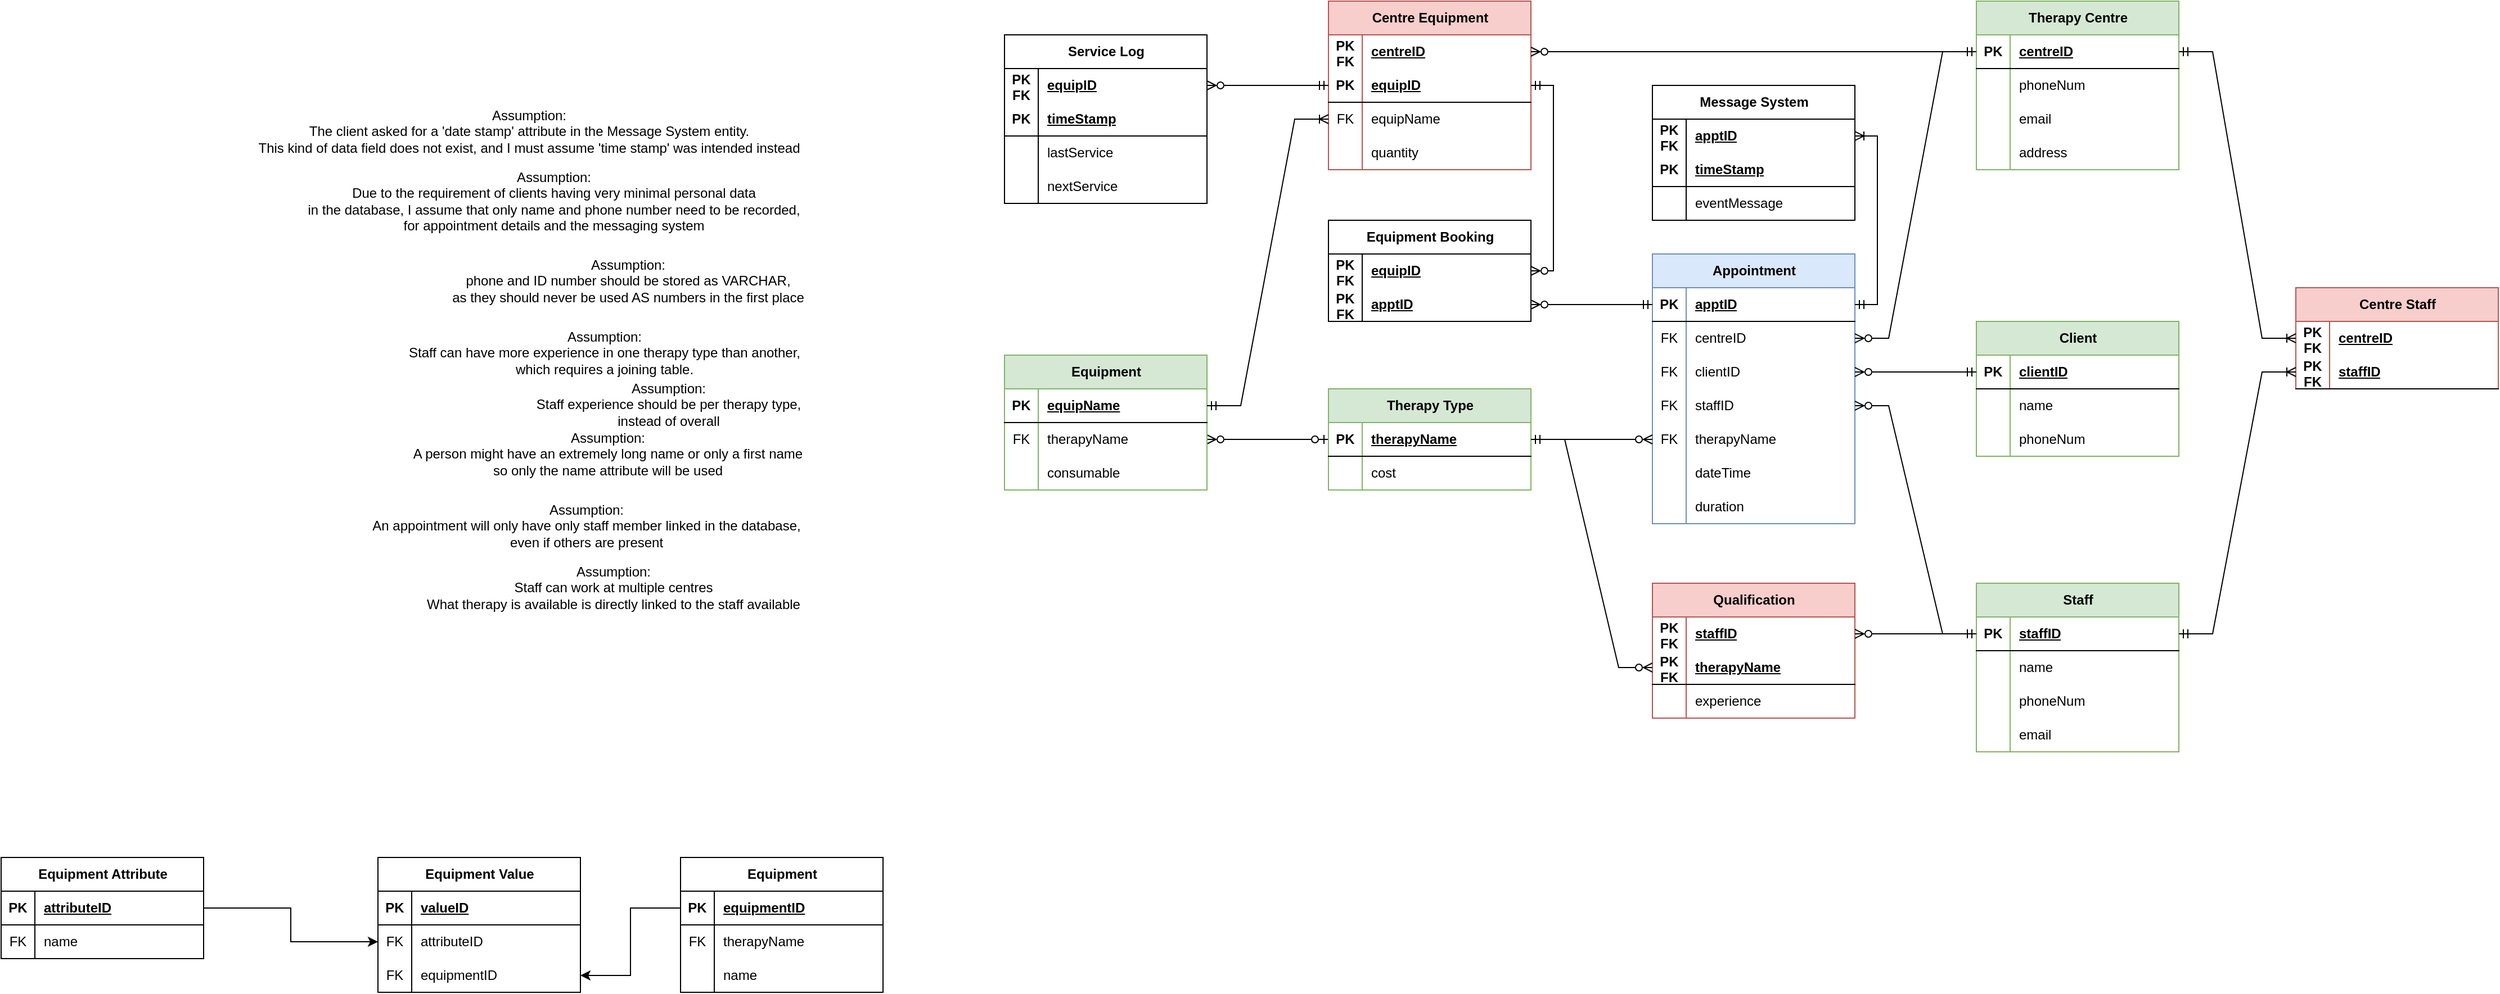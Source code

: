 <mxfile version="24.2.5" type="github">
  <diagram name="Page-1" id="SzYmY_o3JVneql085Cdd">
    <mxGraphModel dx="3056" dy="911" grid="1" gridSize="36" guides="1" tooltips="1" connect="1" arrows="1" fold="1" page="1" pageScale="1" pageWidth="850" pageHeight="1100" math="0" shadow="0">
      <root>
        <mxCell id="0" />
        <mxCell id="1" parent="0" />
        <mxCell id="EIeVDgx_IAt_xBQd1_0A-1" value="Client" style="shape=table;startSize=30;container=1;collapsible=1;childLayout=tableLayout;fixedRows=1;rowLines=0;fontStyle=1;align=center;resizeLast=1;html=1;fillColor=#d5e8d4;strokeColor=#82b366;" parent="1" vertex="1">
          <mxGeometry x="187" y="396" width="180" height="120" as="geometry" />
        </mxCell>
        <mxCell id="EIeVDgx_IAt_xBQd1_0A-2" value="" style="shape=tableRow;horizontal=0;startSize=0;swimlaneHead=0;swimlaneBody=0;fillColor=none;collapsible=0;dropTarget=0;points=[[0,0.5],[1,0.5]];portConstraint=eastwest;top=0;left=0;right=0;bottom=1;" parent="EIeVDgx_IAt_xBQd1_0A-1" vertex="1">
          <mxGeometry y="30" width="180" height="30" as="geometry" />
        </mxCell>
        <mxCell id="EIeVDgx_IAt_xBQd1_0A-3" value="PK" style="shape=partialRectangle;connectable=0;fillColor=none;top=0;left=0;bottom=0;right=0;fontStyle=1;overflow=hidden;whiteSpace=wrap;html=1;" parent="EIeVDgx_IAt_xBQd1_0A-2" vertex="1">
          <mxGeometry width="30" height="30" as="geometry">
            <mxRectangle width="30" height="30" as="alternateBounds" />
          </mxGeometry>
        </mxCell>
        <mxCell id="EIeVDgx_IAt_xBQd1_0A-4" value="clientID" style="shape=partialRectangle;connectable=0;fillColor=none;top=0;left=0;bottom=0;right=0;align=left;spacingLeft=6;fontStyle=5;overflow=hidden;whiteSpace=wrap;html=1;" parent="EIeVDgx_IAt_xBQd1_0A-2" vertex="1">
          <mxGeometry x="30" width="150" height="30" as="geometry">
            <mxRectangle width="150" height="30" as="alternateBounds" />
          </mxGeometry>
        </mxCell>
        <mxCell id="EIeVDgx_IAt_xBQd1_0A-5" value="" style="shape=tableRow;horizontal=0;startSize=0;swimlaneHead=0;swimlaneBody=0;fillColor=none;collapsible=0;dropTarget=0;points=[[0,0.5],[1,0.5]];portConstraint=eastwest;top=0;left=0;right=0;bottom=0;" parent="EIeVDgx_IAt_xBQd1_0A-1" vertex="1">
          <mxGeometry y="60" width="180" height="30" as="geometry" />
        </mxCell>
        <mxCell id="EIeVDgx_IAt_xBQd1_0A-6" value="" style="shape=partialRectangle;connectable=0;fillColor=none;top=0;left=0;bottom=0;right=0;editable=1;overflow=hidden;whiteSpace=wrap;html=1;" parent="EIeVDgx_IAt_xBQd1_0A-5" vertex="1">
          <mxGeometry width="30" height="30" as="geometry">
            <mxRectangle width="30" height="30" as="alternateBounds" />
          </mxGeometry>
        </mxCell>
        <mxCell id="EIeVDgx_IAt_xBQd1_0A-7" value="name" style="shape=partialRectangle;connectable=0;fillColor=none;top=0;left=0;bottom=0;right=0;align=left;spacingLeft=6;overflow=hidden;whiteSpace=wrap;html=1;" parent="EIeVDgx_IAt_xBQd1_0A-5" vertex="1">
          <mxGeometry x="30" width="150" height="30" as="geometry">
            <mxRectangle width="150" height="30" as="alternateBounds" />
          </mxGeometry>
        </mxCell>
        <mxCell id="EIeVDgx_IAt_xBQd1_0A-8" value="" style="shape=tableRow;horizontal=0;startSize=0;swimlaneHead=0;swimlaneBody=0;fillColor=none;collapsible=0;dropTarget=0;points=[[0,0.5],[1,0.5]];portConstraint=eastwest;top=0;left=0;right=0;bottom=0;" parent="EIeVDgx_IAt_xBQd1_0A-1" vertex="1">
          <mxGeometry y="90" width="180" height="30" as="geometry" />
        </mxCell>
        <mxCell id="EIeVDgx_IAt_xBQd1_0A-9" value="" style="shape=partialRectangle;connectable=0;fillColor=none;top=0;left=0;bottom=0;right=0;editable=1;overflow=hidden;whiteSpace=wrap;html=1;" parent="EIeVDgx_IAt_xBQd1_0A-8" vertex="1">
          <mxGeometry width="30" height="30" as="geometry">
            <mxRectangle width="30" height="30" as="alternateBounds" />
          </mxGeometry>
        </mxCell>
        <mxCell id="EIeVDgx_IAt_xBQd1_0A-10" value="phoneNum" style="shape=partialRectangle;connectable=0;fillColor=none;top=0;left=0;bottom=0;right=0;align=left;spacingLeft=6;overflow=hidden;whiteSpace=wrap;html=1;" parent="EIeVDgx_IAt_xBQd1_0A-8" vertex="1">
          <mxGeometry x="30" width="150" height="30" as="geometry">
            <mxRectangle width="150" height="30" as="alternateBounds" />
          </mxGeometry>
        </mxCell>
        <mxCell id="EIeVDgx_IAt_xBQd1_0A-15" value="Staff" style="shape=table;startSize=30;container=1;collapsible=1;childLayout=tableLayout;fixedRows=1;rowLines=0;fontStyle=1;align=center;resizeLast=1;html=1;fillColor=#d5e8d4;strokeColor=#82b366;" parent="1" vertex="1">
          <mxGeometry x="187" y="629" width="180" height="150" as="geometry" />
        </mxCell>
        <mxCell id="EIeVDgx_IAt_xBQd1_0A-16" value="" style="shape=tableRow;horizontal=0;startSize=0;swimlaneHead=0;swimlaneBody=0;fillColor=none;collapsible=0;dropTarget=0;points=[[0,0.5],[1,0.5]];portConstraint=eastwest;top=0;left=0;right=0;bottom=1;" parent="EIeVDgx_IAt_xBQd1_0A-15" vertex="1">
          <mxGeometry y="30" width="180" height="30" as="geometry" />
        </mxCell>
        <mxCell id="EIeVDgx_IAt_xBQd1_0A-17" value="PK" style="shape=partialRectangle;connectable=0;fillColor=none;top=0;left=0;bottom=0;right=0;fontStyle=1;overflow=hidden;whiteSpace=wrap;html=1;" parent="EIeVDgx_IAt_xBQd1_0A-16" vertex="1">
          <mxGeometry width="30" height="30" as="geometry">
            <mxRectangle width="30" height="30" as="alternateBounds" />
          </mxGeometry>
        </mxCell>
        <mxCell id="EIeVDgx_IAt_xBQd1_0A-18" value="staffID" style="shape=partialRectangle;connectable=0;fillColor=none;top=0;left=0;bottom=0;right=0;align=left;spacingLeft=6;fontStyle=5;overflow=hidden;whiteSpace=wrap;html=1;" parent="EIeVDgx_IAt_xBQd1_0A-16" vertex="1">
          <mxGeometry x="30" width="150" height="30" as="geometry">
            <mxRectangle width="150" height="30" as="alternateBounds" />
          </mxGeometry>
        </mxCell>
        <mxCell id="EIeVDgx_IAt_xBQd1_0A-25" value="" style="shape=tableRow;horizontal=0;startSize=0;swimlaneHead=0;swimlaneBody=0;fillColor=none;collapsible=0;dropTarget=0;points=[[0,0.5],[1,0.5]];portConstraint=eastwest;top=0;left=0;right=0;bottom=0;" parent="EIeVDgx_IAt_xBQd1_0A-15" vertex="1">
          <mxGeometry y="60" width="180" height="30" as="geometry" />
        </mxCell>
        <mxCell id="EIeVDgx_IAt_xBQd1_0A-26" value="" style="shape=partialRectangle;connectable=0;fillColor=none;top=0;left=0;bottom=0;right=0;editable=1;overflow=hidden;whiteSpace=wrap;html=1;" parent="EIeVDgx_IAt_xBQd1_0A-25" vertex="1">
          <mxGeometry width="30" height="30" as="geometry">
            <mxRectangle width="30" height="30" as="alternateBounds" />
          </mxGeometry>
        </mxCell>
        <mxCell id="EIeVDgx_IAt_xBQd1_0A-27" value="name" style="shape=partialRectangle;connectable=0;fillColor=none;top=0;left=0;bottom=0;right=0;align=left;spacingLeft=6;overflow=hidden;whiteSpace=wrap;html=1;" parent="EIeVDgx_IAt_xBQd1_0A-25" vertex="1">
          <mxGeometry x="30" width="150" height="30" as="geometry">
            <mxRectangle width="150" height="30" as="alternateBounds" />
          </mxGeometry>
        </mxCell>
        <mxCell id="EIeVDgx_IAt_xBQd1_0A-22" value="" style="shape=tableRow;horizontal=0;startSize=0;swimlaneHead=0;swimlaneBody=0;fillColor=none;collapsible=0;dropTarget=0;points=[[0,0.5],[1,0.5]];portConstraint=eastwest;top=0;left=0;right=0;bottom=0;" parent="EIeVDgx_IAt_xBQd1_0A-15" vertex="1">
          <mxGeometry y="90" width="180" height="30" as="geometry" />
        </mxCell>
        <mxCell id="EIeVDgx_IAt_xBQd1_0A-23" value="" style="shape=partialRectangle;connectable=0;fillColor=none;top=0;left=0;bottom=0;right=0;editable=1;overflow=hidden;whiteSpace=wrap;html=1;" parent="EIeVDgx_IAt_xBQd1_0A-22" vertex="1">
          <mxGeometry width="30" height="30" as="geometry">
            <mxRectangle width="30" height="30" as="alternateBounds" />
          </mxGeometry>
        </mxCell>
        <mxCell id="EIeVDgx_IAt_xBQd1_0A-24" value="phoneNum" style="shape=partialRectangle;connectable=0;fillColor=none;top=0;left=0;bottom=0;right=0;align=left;spacingLeft=6;overflow=hidden;whiteSpace=wrap;html=1;" parent="EIeVDgx_IAt_xBQd1_0A-22" vertex="1">
          <mxGeometry x="30" width="150" height="30" as="geometry">
            <mxRectangle width="150" height="30" as="alternateBounds" />
          </mxGeometry>
        </mxCell>
        <mxCell id="WJDxMMQlA6th05D_4j9t-4" value="" style="shape=tableRow;horizontal=0;startSize=0;swimlaneHead=0;swimlaneBody=0;fillColor=none;collapsible=0;dropTarget=0;points=[[0,0.5],[1,0.5]];portConstraint=eastwest;top=0;left=0;right=0;bottom=0;" vertex="1" parent="EIeVDgx_IAt_xBQd1_0A-15">
          <mxGeometry y="120" width="180" height="30" as="geometry" />
        </mxCell>
        <mxCell id="WJDxMMQlA6th05D_4j9t-5" value="" style="shape=partialRectangle;connectable=0;fillColor=none;top=0;left=0;bottom=0;right=0;editable=1;overflow=hidden;whiteSpace=wrap;html=1;" vertex="1" parent="WJDxMMQlA6th05D_4j9t-4">
          <mxGeometry width="30" height="30" as="geometry">
            <mxRectangle width="30" height="30" as="alternateBounds" />
          </mxGeometry>
        </mxCell>
        <mxCell id="WJDxMMQlA6th05D_4j9t-6" value="email" style="shape=partialRectangle;connectable=0;fillColor=none;top=0;left=0;bottom=0;right=0;align=left;spacingLeft=6;overflow=hidden;whiteSpace=wrap;html=1;" vertex="1" parent="WJDxMMQlA6th05D_4j9t-4">
          <mxGeometry x="30" width="150" height="30" as="geometry">
            <mxRectangle width="150" height="30" as="alternateBounds" />
          </mxGeometry>
        </mxCell>
        <mxCell id="EIeVDgx_IAt_xBQd1_0A-28" value="Therapy Centre" style="shape=table;startSize=30;container=1;collapsible=1;childLayout=tableLayout;fixedRows=1;rowLines=0;fontStyle=1;align=center;resizeLast=1;html=1;fillColor=#d5e8d4;strokeColor=#82b366;" parent="1" vertex="1">
          <mxGeometry x="187" y="111" width="180" height="150" as="geometry" />
        </mxCell>
        <mxCell id="EIeVDgx_IAt_xBQd1_0A-29" value="" style="shape=tableRow;horizontal=0;startSize=0;swimlaneHead=0;swimlaneBody=0;fillColor=none;collapsible=0;dropTarget=0;points=[[0,0.5],[1,0.5]];portConstraint=eastwest;top=0;left=0;right=0;bottom=1;" parent="EIeVDgx_IAt_xBQd1_0A-28" vertex="1">
          <mxGeometry y="30" width="180" height="30" as="geometry" />
        </mxCell>
        <mxCell id="EIeVDgx_IAt_xBQd1_0A-30" value="PK" style="shape=partialRectangle;connectable=0;fillColor=none;top=0;left=0;bottom=0;right=0;fontStyle=1;overflow=hidden;whiteSpace=wrap;html=1;" parent="EIeVDgx_IAt_xBQd1_0A-29" vertex="1">
          <mxGeometry width="30" height="30" as="geometry">
            <mxRectangle width="30" height="30" as="alternateBounds" />
          </mxGeometry>
        </mxCell>
        <mxCell id="EIeVDgx_IAt_xBQd1_0A-31" value="centreID" style="shape=partialRectangle;connectable=0;fillColor=none;top=0;left=0;bottom=0;right=0;align=left;spacingLeft=6;fontStyle=5;overflow=hidden;whiteSpace=wrap;html=1;" parent="EIeVDgx_IAt_xBQd1_0A-29" vertex="1">
          <mxGeometry x="30" width="150" height="30" as="geometry">
            <mxRectangle width="150" height="30" as="alternateBounds" />
          </mxGeometry>
        </mxCell>
        <mxCell id="EIeVDgx_IAt_xBQd1_0A-35" value="" style="shape=tableRow;horizontal=0;startSize=0;swimlaneHead=0;swimlaneBody=0;fillColor=none;collapsible=0;dropTarget=0;points=[[0,0.5],[1,0.5]];portConstraint=eastwest;top=0;left=0;right=0;bottom=0;" parent="EIeVDgx_IAt_xBQd1_0A-28" vertex="1">
          <mxGeometry y="60" width="180" height="30" as="geometry" />
        </mxCell>
        <mxCell id="EIeVDgx_IAt_xBQd1_0A-36" value="" style="shape=partialRectangle;connectable=0;fillColor=none;top=0;left=0;bottom=0;right=0;editable=1;overflow=hidden;whiteSpace=wrap;html=1;" parent="EIeVDgx_IAt_xBQd1_0A-35" vertex="1">
          <mxGeometry width="30" height="30" as="geometry">
            <mxRectangle width="30" height="30" as="alternateBounds" />
          </mxGeometry>
        </mxCell>
        <mxCell id="EIeVDgx_IAt_xBQd1_0A-37" value="phoneNum" style="shape=partialRectangle;connectable=0;fillColor=none;top=0;left=0;bottom=0;right=0;align=left;spacingLeft=6;overflow=hidden;whiteSpace=wrap;html=1;" parent="EIeVDgx_IAt_xBQd1_0A-35" vertex="1">
          <mxGeometry x="30" width="150" height="30" as="geometry">
            <mxRectangle width="150" height="30" as="alternateBounds" />
          </mxGeometry>
        </mxCell>
        <mxCell id="pg8Wm6lZRvaT1l2Cp9-K-2" value="" style="shape=tableRow;horizontal=0;startSize=0;swimlaneHead=0;swimlaneBody=0;fillColor=none;collapsible=0;dropTarget=0;points=[[0,0.5],[1,0.5]];portConstraint=eastwest;top=0;left=0;right=0;bottom=0;" parent="EIeVDgx_IAt_xBQd1_0A-28" vertex="1">
          <mxGeometry y="90" width="180" height="30" as="geometry" />
        </mxCell>
        <mxCell id="pg8Wm6lZRvaT1l2Cp9-K-3" value="" style="shape=partialRectangle;connectable=0;fillColor=none;top=0;left=0;bottom=0;right=0;editable=1;overflow=hidden;whiteSpace=wrap;html=1;" parent="pg8Wm6lZRvaT1l2Cp9-K-2" vertex="1">
          <mxGeometry width="30" height="30" as="geometry">
            <mxRectangle width="30" height="30" as="alternateBounds" />
          </mxGeometry>
        </mxCell>
        <mxCell id="pg8Wm6lZRvaT1l2Cp9-K-4" value="email" style="shape=partialRectangle;connectable=0;fillColor=none;top=0;left=0;bottom=0;right=0;align=left;spacingLeft=6;overflow=hidden;whiteSpace=wrap;html=1;" parent="pg8Wm6lZRvaT1l2Cp9-K-2" vertex="1">
          <mxGeometry x="30" width="150" height="30" as="geometry">
            <mxRectangle width="150" height="30" as="alternateBounds" />
          </mxGeometry>
        </mxCell>
        <mxCell id="pg8Wm6lZRvaT1l2Cp9-K-5" value="" style="shape=tableRow;horizontal=0;startSize=0;swimlaneHead=0;swimlaneBody=0;fillColor=none;collapsible=0;dropTarget=0;points=[[0,0.5],[1,0.5]];portConstraint=eastwest;top=0;left=0;right=0;bottom=0;" parent="EIeVDgx_IAt_xBQd1_0A-28" vertex="1">
          <mxGeometry y="120" width="180" height="30" as="geometry" />
        </mxCell>
        <mxCell id="pg8Wm6lZRvaT1l2Cp9-K-6" value="" style="shape=partialRectangle;connectable=0;fillColor=none;top=0;left=0;bottom=0;right=0;editable=1;overflow=hidden;whiteSpace=wrap;html=1;" parent="pg8Wm6lZRvaT1l2Cp9-K-5" vertex="1">
          <mxGeometry width="30" height="30" as="geometry">
            <mxRectangle width="30" height="30" as="alternateBounds" />
          </mxGeometry>
        </mxCell>
        <mxCell id="pg8Wm6lZRvaT1l2Cp9-K-7" value="address" style="shape=partialRectangle;connectable=0;fillColor=none;top=0;left=0;bottom=0;right=0;align=left;spacingLeft=6;overflow=hidden;whiteSpace=wrap;html=1;" parent="pg8Wm6lZRvaT1l2Cp9-K-5" vertex="1">
          <mxGeometry x="30" width="150" height="30" as="geometry">
            <mxRectangle width="150" height="30" as="alternateBounds" />
          </mxGeometry>
        </mxCell>
        <mxCell id="EIeVDgx_IAt_xBQd1_0A-197" style="edgeStyle=orthogonalEdgeStyle;rounded=0;orthogonalLoop=1;jettySize=auto;html=1;exitX=0;exitY=0.5;exitDx=0;exitDy=0;startArrow=ERzeroToOne;startFill=0;endArrow=ERzeroToMany;endFill=0;entryX=1;entryY=0.5;entryDx=0;entryDy=0;movable=1;resizable=1;rotatable=1;deletable=1;editable=1;locked=0;connectable=1;" parent="1" source="EIeVDgx_IAt_xBQd1_0A-54" target="EIeVDgx_IAt_xBQd1_0A-166" edge="1">
          <mxGeometry relative="1" as="geometry">
            <mxPoint x="-822" y="870" as="targetPoint" />
          </mxGeometry>
        </mxCell>
        <mxCell id="EIeVDgx_IAt_xBQd1_0A-54" value="Therapy Type" style="shape=table;startSize=30;container=1;collapsible=1;childLayout=tableLayout;fixedRows=1;rowLines=0;fontStyle=1;align=center;resizeLast=1;html=1;fillColor=#d5e8d4;strokeColor=#82b366;" parent="1" vertex="1">
          <mxGeometry x="-389" y="456" width="180" height="90" as="geometry" />
        </mxCell>
        <mxCell id="EIeVDgx_IAt_xBQd1_0A-55" value="" style="shape=tableRow;horizontal=0;startSize=0;swimlaneHead=0;swimlaneBody=0;fillColor=none;collapsible=0;dropTarget=0;points=[[0,0.5],[1,0.5]];portConstraint=eastwest;top=0;left=0;right=0;bottom=1;" parent="EIeVDgx_IAt_xBQd1_0A-54" vertex="1">
          <mxGeometry y="30" width="180" height="30" as="geometry" />
        </mxCell>
        <mxCell id="EIeVDgx_IAt_xBQd1_0A-56" value="PK" style="shape=partialRectangle;connectable=0;fillColor=none;top=0;left=0;bottom=0;right=0;fontStyle=1;overflow=hidden;whiteSpace=wrap;html=1;" parent="EIeVDgx_IAt_xBQd1_0A-55" vertex="1">
          <mxGeometry width="30" height="30" as="geometry">
            <mxRectangle width="30" height="30" as="alternateBounds" />
          </mxGeometry>
        </mxCell>
        <mxCell id="EIeVDgx_IAt_xBQd1_0A-57" value="therapyName" style="shape=partialRectangle;connectable=0;fillColor=none;top=0;left=0;bottom=0;right=0;align=left;spacingLeft=6;fontStyle=5;overflow=hidden;whiteSpace=wrap;html=1;" parent="EIeVDgx_IAt_xBQd1_0A-55" vertex="1">
          <mxGeometry x="30" width="150" height="30" as="geometry">
            <mxRectangle width="150" height="30" as="alternateBounds" />
          </mxGeometry>
        </mxCell>
        <mxCell id="EIeVDgx_IAt_xBQd1_0A-58" value="" style="shape=tableRow;horizontal=0;startSize=0;swimlaneHead=0;swimlaneBody=0;fillColor=none;collapsible=0;dropTarget=0;points=[[0,0.5],[1,0.5]];portConstraint=eastwest;top=0;left=0;right=0;bottom=0;" parent="EIeVDgx_IAt_xBQd1_0A-54" vertex="1">
          <mxGeometry y="60" width="180" height="30" as="geometry" />
        </mxCell>
        <mxCell id="EIeVDgx_IAt_xBQd1_0A-59" value="" style="shape=partialRectangle;connectable=0;fillColor=none;top=0;left=0;bottom=0;right=0;editable=1;overflow=hidden;whiteSpace=wrap;html=1;" parent="EIeVDgx_IAt_xBQd1_0A-58" vertex="1">
          <mxGeometry width="30" height="30" as="geometry">
            <mxRectangle width="30" height="30" as="alternateBounds" />
          </mxGeometry>
        </mxCell>
        <mxCell id="EIeVDgx_IAt_xBQd1_0A-60" value="cost" style="shape=partialRectangle;connectable=0;fillColor=none;top=0;left=0;bottom=0;right=0;align=left;spacingLeft=6;overflow=hidden;whiteSpace=wrap;html=1;" parent="EIeVDgx_IAt_xBQd1_0A-58" vertex="1">
          <mxGeometry x="30" width="150" height="30" as="geometry">
            <mxRectangle width="150" height="30" as="alternateBounds" />
          </mxGeometry>
        </mxCell>
        <mxCell id="EIeVDgx_IAt_xBQd1_0A-67" value="Appointment" style="shape=table;startSize=30;container=1;collapsible=1;childLayout=tableLayout;fixedRows=1;rowLines=0;fontStyle=1;align=center;resizeLast=1;html=1;fillColor=#dae8fc;strokeColor=#6c8ebf;" parent="1" vertex="1">
          <mxGeometry x="-101" y="336" width="180" height="240" as="geometry" />
        </mxCell>
        <mxCell id="EIeVDgx_IAt_xBQd1_0A-68" value="" style="shape=tableRow;horizontal=0;startSize=0;swimlaneHead=0;swimlaneBody=0;fillColor=none;collapsible=0;dropTarget=0;points=[[0,0.5],[1,0.5]];portConstraint=eastwest;top=0;left=0;right=0;bottom=1;" parent="EIeVDgx_IAt_xBQd1_0A-67" vertex="1">
          <mxGeometry y="30" width="180" height="30" as="geometry" />
        </mxCell>
        <mxCell id="EIeVDgx_IAt_xBQd1_0A-69" value="PK" style="shape=partialRectangle;connectable=0;fillColor=none;top=0;left=0;bottom=0;right=0;fontStyle=1;overflow=hidden;whiteSpace=wrap;html=1;" parent="EIeVDgx_IAt_xBQd1_0A-68" vertex="1">
          <mxGeometry width="30" height="30" as="geometry">
            <mxRectangle width="30" height="30" as="alternateBounds" />
          </mxGeometry>
        </mxCell>
        <mxCell id="EIeVDgx_IAt_xBQd1_0A-70" value="apptID" style="shape=partialRectangle;connectable=0;fillColor=none;top=0;left=0;bottom=0;right=0;align=left;spacingLeft=6;fontStyle=5;overflow=hidden;whiteSpace=wrap;html=1;" parent="EIeVDgx_IAt_xBQd1_0A-68" vertex="1">
          <mxGeometry x="30" width="150" height="30" as="geometry">
            <mxRectangle width="150" height="30" as="alternateBounds" />
          </mxGeometry>
        </mxCell>
        <mxCell id="EIeVDgx_IAt_xBQd1_0A-190" value="" style="shape=tableRow;horizontal=0;startSize=0;swimlaneHead=0;swimlaneBody=0;fillColor=none;collapsible=0;dropTarget=0;points=[[0,0.5],[1,0.5]];portConstraint=eastwest;top=0;left=0;right=0;bottom=0;" parent="EIeVDgx_IAt_xBQd1_0A-67" vertex="1">
          <mxGeometry y="60" width="180" height="30" as="geometry" />
        </mxCell>
        <mxCell id="EIeVDgx_IAt_xBQd1_0A-191" value="FK" style="shape=partialRectangle;connectable=0;fillColor=none;top=0;left=0;bottom=0;right=0;editable=1;overflow=hidden;whiteSpace=wrap;html=1;" parent="EIeVDgx_IAt_xBQd1_0A-190" vertex="1">
          <mxGeometry width="30" height="30" as="geometry">
            <mxRectangle width="30" height="30" as="alternateBounds" />
          </mxGeometry>
        </mxCell>
        <mxCell id="EIeVDgx_IAt_xBQd1_0A-192" value="centreID" style="shape=partialRectangle;connectable=0;fillColor=none;top=0;left=0;bottom=0;right=0;align=left;spacingLeft=6;overflow=hidden;whiteSpace=wrap;html=1;" parent="EIeVDgx_IAt_xBQd1_0A-190" vertex="1">
          <mxGeometry x="30" width="150" height="30" as="geometry">
            <mxRectangle width="150" height="30" as="alternateBounds" />
          </mxGeometry>
        </mxCell>
        <mxCell id="EIeVDgx_IAt_xBQd1_0A-187" value="" style="shape=tableRow;horizontal=0;startSize=0;swimlaneHead=0;swimlaneBody=0;fillColor=none;collapsible=0;dropTarget=0;points=[[0,0.5],[1,0.5]];portConstraint=eastwest;top=0;left=0;right=0;bottom=0;" parent="EIeVDgx_IAt_xBQd1_0A-67" vertex="1">
          <mxGeometry y="90" width="180" height="30" as="geometry" />
        </mxCell>
        <mxCell id="EIeVDgx_IAt_xBQd1_0A-188" value="FK" style="shape=partialRectangle;connectable=0;fillColor=none;top=0;left=0;bottom=0;right=0;editable=1;overflow=hidden;whiteSpace=wrap;html=1;" parent="EIeVDgx_IAt_xBQd1_0A-187" vertex="1">
          <mxGeometry width="30" height="30" as="geometry">
            <mxRectangle width="30" height="30" as="alternateBounds" />
          </mxGeometry>
        </mxCell>
        <mxCell id="EIeVDgx_IAt_xBQd1_0A-189" value="clientID" style="shape=partialRectangle;connectable=0;fillColor=none;top=0;left=0;bottom=0;right=0;align=left;spacingLeft=6;overflow=hidden;whiteSpace=wrap;html=1;" parent="EIeVDgx_IAt_xBQd1_0A-187" vertex="1">
          <mxGeometry x="30" width="150" height="30" as="geometry">
            <mxRectangle width="150" height="30" as="alternateBounds" />
          </mxGeometry>
        </mxCell>
        <mxCell id="EIeVDgx_IAt_xBQd1_0A-71" value="" style="shape=tableRow;horizontal=0;startSize=0;swimlaneHead=0;swimlaneBody=0;fillColor=none;collapsible=0;dropTarget=0;points=[[0,0.5],[1,0.5]];portConstraint=eastwest;top=0;left=0;right=0;bottom=0;" parent="EIeVDgx_IAt_xBQd1_0A-67" vertex="1">
          <mxGeometry y="120" width="180" height="30" as="geometry" />
        </mxCell>
        <mxCell id="EIeVDgx_IAt_xBQd1_0A-72" value="FK" style="shape=partialRectangle;connectable=0;fillColor=none;top=0;left=0;bottom=0;right=0;editable=1;overflow=hidden;whiteSpace=wrap;html=1;" parent="EIeVDgx_IAt_xBQd1_0A-71" vertex="1">
          <mxGeometry width="30" height="30" as="geometry">
            <mxRectangle width="30" height="30" as="alternateBounds" />
          </mxGeometry>
        </mxCell>
        <mxCell id="EIeVDgx_IAt_xBQd1_0A-73" value="staffID" style="shape=partialRectangle;connectable=0;fillColor=none;top=0;left=0;bottom=0;right=0;align=left;spacingLeft=6;overflow=hidden;whiteSpace=wrap;html=1;" parent="EIeVDgx_IAt_xBQd1_0A-71" vertex="1">
          <mxGeometry x="30" width="150" height="30" as="geometry">
            <mxRectangle width="150" height="30" as="alternateBounds" />
          </mxGeometry>
        </mxCell>
        <mxCell id="EIeVDgx_IAt_xBQd1_0A-74" value="" style="shape=tableRow;horizontal=0;startSize=0;swimlaneHead=0;swimlaneBody=0;fillColor=none;collapsible=0;dropTarget=0;points=[[0,0.5],[1,0.5]];portConstraint=eastwest;top=0;left=0;right=0;bottom=0;" parent="EIeVDgx_IAt_xBQd1_0A-67" vertex="1">
          <mxGeometry y="150" width="180" height="30" as="geometry" />
        </mxCell>
        <mxCell id="EIeVDgx_IAt_xBQd1_0A-75" value="FK" style="shape=partialRectangle;connectable=0;fillColor=none;top=0;left=0;bottom=0;right=0;editable=1;overflow=hidden;whiteSpace=wrap;html=1;" parent="EIeVDgx_IAt_xBQd1_0A-74" vertex="1">
          <mxGeometry width="30" height="30" as="geometry">
            <mxRectangle width="30" height="30" as="alternateBounds" />
          </mxGeometry>
        </mxCell>
        <mxCell id="EIeVDgx_IAt_xBQd1_0A-76" value="therapyName" style="shape=partialRectangle;connectable=0;fillColor=none;top=0;left=0;bottom=0;right=0;align=left;spacingLeft=6;overflow=hidden;whiteSpace=wrap;html=1;" parent="EIeVDgx_IAt_xBQd1_0A-74" vertex="1">
          <mxGeometry x="30" width="150" height="30" as="geometry">
            <mxRectangle width="150" height="30" as="alternateBounds" />
          </mxGeometry>
        </mxCell>
        <mxCell id="EIeVDgx_IAt_xBQd1_0A-184" value="" style="shape=tableRow;horizontal=0;startSize=0;swimlaneHead=0;swimlaneBody=0;fillColor=none;collapsible=0;dropTarget=0;points=[[0,0.5],[1,0.5]];portConstraint=eastwest;top=0;left=0;right=0;bottom=0;" parent="EIeVDgx_IAt_xBQd1_0A-67" vertex="1">
          <mxGeometry y="180" width="180" height="30" as="geometry" />
        </mxCell>
        <mxCell id="EIeVDgx_IAt_xBQd1_0A-185" value="" style="shape=partialRectangle;connectable=0;fillColor=none;top=0;left=0;bottom=0;right=0;editable=1;overflow=hidden;whiteSpace=wrap;html=1;" parent="EIeVDgx_IAt_xBQd1_0A-184" vertex="1">
          <mxGeometry width="30" height="30" as="geometry">
            <mxRectangle width="30" height="30" as="alternateBounds" />
          </mxGeometry>
        </mxCell>
        <mxCell id="EIeVDgx_IAt_xBQd1_0A-186" value="dateTime" style="shape=partialRectangle;connectable=0;fillColor=none;top=0;left=0;bottom=0;right=0;align=left;spacingLeft=6;overflow=hidden;whiteSpace=wrap;html=1;" parent="EIeVDgx_IAt_xBQd1_0A-184" vertex="1">
          <mxGeometry x="30" width="150" height="30" as="geometry">
            <mxRectangle width="150" height="30" as="alternateBounds" />
          </mxGeometry>
        </mxCell>
        <mxCell id="pg8Wm6lZRvaT1l2Cp9-K-21" value="" style="shape=tableRow;horizontal=0;startSize=0;swimlaneHead=0;swimlaneBody=0;fillColor=none;collapsible=0;dropTarget=0;points=[[0,0.5],[1,0.5]];portConstraint=eastwest;top=0;left=0;right=0;bottom=0;" parent="EIeVDgx_IAt_xBQd1_0A-67" vertex="1">
          <mxGeometry y="210" width="180" height="30" as="geometry" />
        </mxCell>
        <mxCell id="pg8Wm6lZRvaT1l2Cp9-K-22" value="" style="shape=partialRectangle;connectable=0;fillColor=none;top=0;left=0;bottom=0;right=0;editable=1;overflow=hidden;whiteSpace=wrap;html=1;" parent="pg8Wm6lZRvaT1l2Cp9-K-21" vertex="1">
          <mxGeometry width="30" height="30" as="geometry">
            <mxRectangle width="30" height="30" as="alternateBounds" />
          </mxGeometry>
        </mxCell>
        <mxCell id="pg8Wm6lZRvaT1l2Cp9-K-23" value="duration" style="shape=partialRectangle;connectable=0;fillColor=none;top=0;left=0;bottom=0;right=0;align=left;spacingLeft=6;overflow=hidden;whiteSpace=wrap;html=1;" parent="pg8Wm6lZRvaT1l2Cp9-K-21" vertex="1">
          <mxGeometry x="30" width="150" height="30" as="geometry">
            <mxRectangle width="150" height="30" as="alternateBounds" />
          </mxGeometry>
        </mxCell>
        <mxCell id="EIeVDgx_IAt_xBQd1_0A-93" value="Centre Staff" style="shape=table;startSize=30;container=1;collapsible=1;childLayout=tableLayout;fixedRows=1;rowLines=0;fontStyle=1;align=center;resizeLast=1;html=1;fillColor=#f8cecc;strokeColor=#b85450;" parent="1" vertex="1">
          <mxGeometry x="471" y="366" width="180" height="90" as="geometry" />
        </mxCell>
        <mxCell id="EIeVDgx_IAt_xBQd1_0A-106" value="" style="shape=tableRow;horizontal=0;startSize=0;swimlaneHead=0;swimlaneBody=0;fillColor=none;collapsible=0;dropTarget=0;points=[[0,0.5],[1,0.5]];portConstraint=eastwest;top=0;left=0;right=0;bottom=0;" parent="EIeVDgx_IAt_xBQd1_0A-93" vertex="1">
          <mxGeometry y="30" width="180" height="30" as="geometry" />
        </mxCell>
        <mxCell id="EIeVDgx_IAt_xBQd1_0A-107" value="PK FK" style="shape=partialRectangle;connectable=0;fillColor=none;top=0;left=0;bottom=0;right=0;fontStyle=1;overflow=hidden;whiteSpace=wrap;html=1;" parent="EIeVDgx_IAt_xBQd1_0A-106" vertex="1">
          <mxGeometry width="30" height="30" as="geometry">
            <mxRectangle width="30" height="30" as="alternateBounds" />
          </mxGeometry>
        </mxCell>
        <mxCell id="EIeVDgx_IAt_xBQd1_0A-108" value="centreID" style="shape=partialRectangle;connectable=0;fillColor=none;top=0;left=0;bottom=0;right=0;align=left;spacingLeft=6;fontStyle=5;overflow=hidden;whiteSpace=wrap;html=1;" parent="EIeVDgx_IAt_xBQd1_0A-106" vertex="1">
          <mxGeometry x="30" width="150" height="30" as="geometry">
            <mxRectangle width="150" height="30" as="alternateBounds" />
          </mxGeometry>
        </mxCell>
        <mxCell id="EIeVDgx_IAt_xBQd1_0A-94" value="" style="shape=tableRow;horizontal=0;startSize=0;swimlaneHead=0;swimlaneBody=0;fillColor=none;collapsible=0;dropTarget=0;points=[[0,0.5],[1,0.5]];portConstraint=eastwest;top=0;left=0;right=0;bottom=1;" parent="EIeVDgx_IAt_xBQd1_0A-93" vertex="1">
          <mxGeometry y="60" width="180" height="30" as="geometry" />
        </mxCell>
        <mxCell id="EIeVDgx_IAt_xBQd1_0A-95" value="PK FK" style="shape=partialRectangle;connectable=0;fillColor=none;top=0;left=0;bottom=0;right=0;fontStyle=1;overflow=hidden;whiteSpace=wrap;html=1;" parent="EIeVDgx_IAt_xBQd1_0A-94" vertex="1">
          <mxGeometry width="30" height="30" as="geometry">
            <mxRectangle width="30" height="30" as="alternateBounds" />
          </mxGeometry>
        </mxCell>
        <mxCell id="EIeVDgx_IAt_xBQd1_0A-96" value="staffID" style="shape=partialRectangle;connectable=0;fillColor=none;top=0;left=0;bottom=0;right=0;align=left;spacingLeft=6;fontStyle=5;overflow=hidden;whiteSpace=wrap;html=1;" parent="EIeVDgx_IAt_xBQd1_0A-94" vertex="1">
          <mxGeometry x="30" width="150" height="30" as="geometry">
            <mxRectangle width="150" height="30" as="alternateBounds" />
          </mxGeometry>
        </mxCell>
        <mxCell id="EIeVDgx_IAt_xBQd1_0A-109" style="edgeStyle=entityRelationEdgeStyle;rounded=0;orthogonalLoop=1;jettySize=auto;html=1;exitX=1;exitY=0.5;exitDx=0;exitDy=0;entryX=0;entryY=0.5;entryDx=0;entryDy=0;startArrow=ERmandOne;startFill=0;endArrow=ERoneToMany;endFill=0;" parent="1" source="EIeVDgx_IAt_xBQd1_0A-16" target="EIeVDgx_IAt_xBQd1_0A-94" edge="1">
          <mxGeometry relative="1" as="geometry" />
        </mxCell>
        <mxCell id="EIeVDgx_IAt_xBQd1_0A-110" style="edgeStyle=entityRelationEdgeStyle;rounded=0;orthogonalLoop=1;jettySize=auto;html=1;exitX=1;exitY=0.5;exitDx=0;exitDy=0;entryX=0;entryY=0.5;entryDx=0;entryDy=0;endArrow=ERoneToMany;endFill=0;startArrow=ERmandOne;startFill=0;" parent="1" source="EIeVDgx_IAt_xBQd1_0A-29" target="EIeVDgx_IAt_xBQd1_0A-106" edge="1">
          <mxGeometry relative="1" as="geometry" />
        </mxCell>
        <mxCell id="EIeVDgx_IAt_xBQd1_0A-111" style="edgeStyle=entityRelationEdgeStyle;rounded=0;orthogonalLoop=1;jettySize=auto;html=1;exitX=1;exitY=0.5;exitDx=0;exitDy=0;entryX=0;entryY=0.5;entryDx=0;entryDy=0;endArrow=ERzeroToMany;endFill=0;startArrow=ERmandOne;startFill=0;" parent="1" source="EIeVDgx_IAt_xBQd1_0A-55" target="EIeVDgx_IAt_xBQd1_0A-74" edge="1">
          <mxGeometry relative="1" as="geometry" />
        </mxCell>
        <mxCell id="EIeVDgx_IAt_xBQd1_0A-112" value="Centre Equipment" style="shape=table;startSize=30;container=1;collapsible=1;childLayout=tableLayout;fixedRows=1;rowLines=0;fontStyle=1;align=center;resizeLast=1;html=1;fillColor=#f8cecc;strokeColor=#b85450;" parent="1" vertex="1">
          <mxGeometry x="-389" y="111" width="180" height="150" as="geometry" />
        </mxCell>
        <mxCell id="FgGZcKVpPP5EO89AvBf_-1" value="" style="shape=tableRow;horizontal=0;startSize=0;swimlaneHead=0;swimlaneBody=0;fillColor=none;collapsible=0;dropTarget=0;points=[[0,0.5],[1,0.5]];portConstraint=eastwest;top=0;left=0;right=0;bottom=0;" parent="EIeVDgx_IAt_xBQd1_0A-112" vertex="1">
          <mxGeometry y="30" width="180" height="30" as="geometry" />
        </mxCell>
        <mxCell id="FgGZcKVpPP5EO89AvBf_-2" value="&lt;span style=&quot;&quot;&gt;PK FK&lt;/span&gt;" style="shape=partialRectangle;connectable=0;fillColor=none;top=0;left=0;bottom=0;right=0;fontStyle=1;overflow=hidden;whiteSpace=wrap;html=1;" parent="FgGZcKVpPP5EO89AvBf_-1" vertex="1">
          <mxGeometry width="30" height="30" as="geometry">
            <mxRectangle width="30" height="30" as="alternateBounds" />
          </mxGeometry>
        </mxCell>
        <mxCell id="FgGZcKVpPP5EO89AvBf_-3" value="&lt;span style=&quot;&quot;&gt;centreID&lt;/span&gt;" style="shape=partialRectangle;connectable=0;fillColor=none;top=0;left=0;bottom=0;right=0;align=left;spacingLeft=6;fontStyle=5;overflow=hidden;whiteSpace=wrap;html=1;" parent="FgGZcKVpPP5EO89AvBf_-1" vertex="1">
          <mxGeometry x="30" width="150" height="30" as="geometry">
            <mxRectangle width="150" height="30" as="alternateBounds" />
          </mxGeometry>
        </mxCell>
        <mxCell id="EIeVDgx_IAt_xBQd1_0A-246" value="" style="shape=tableRow;horizontal=0;startSize=0;swimlaneHead=0;swimlaneBody=0;fillColor=none;collapsible=0;dropTarget=0;points=[[0,0.5],[1,0.5]];portConstraint=eastwest;top=0;left=0;right=0;bottom=1;" parent="EIeVDgx_IAt_xBQd1_0A-112" vertex="1">
          <mxGeometry y="60" width="180" height="30" as="geometry" />
        </mxCell>
        <mxCell id="EIeVDgx_IAt_xBQd1_0A-247" value="PK" style="shape=partialRectangle;connectable=0;fillColor=none;top=0;left=0;bottom=0;right=0;fontStyle=1;overflow=hidden;whiteSpace=wrap;html=1;" parent="EIeVDgx_IAt_xBQd1_0A-246" vertex="1">
          <mxGeometry width="30" height="30" as="geometry">
            <mxRectangle width="30" height="30" as="alternateBounds" />
          </mxGeometry>
        </mxCell>
        <mxCell id="EIeVDgx_IAt_xBQd1_0A-248" value="equipID" style="shape=partialRectangle;connectable=0;fillColor=none;top=0;left=0;bottom=0;right=0;align=left;spacingLeft=6;fontStyle=5;overflow=hidden;whiteSpace=wrap;html=1;strokeColor=default;" parent="EIeVDgx_IAt_xBQd1_0A-246" vertex="1">
          <mxGeometry x="30" width="150" height="30" as="geometry">
            <mxRectangle width="150" height="30" as="alternateBounds" />
          </mxGeometry>
        </mxCell>
        <mxCell id="FgGZcKVpPP5EO89AvBf_-4" value="" style="shape=tableRow;horizontal=0;startSize=0;swimlaneHead=0;swimlaneBody=0;fillColor=none;collapsible=0;dropTarget=0;points=[[0,0.5],[1,0.5]];portConstraint=eastwest;top=0;left=0;right=0;bottom=0;" parent="EIeVDgx_IAt_xBQd1_0A-112" vertex="1">
          <mxGeometry y="90" width="180" height="30" as="geometry" />
        </mxCell>
        <mxCell id="FgGZcKVpPP5EO89AvBf_-5" value="&lt;span style=&quot;font-weight: normal;&quot;&gt;FK&lt;/span&gt;" style="shape=partialRectangle;connectable=0;fillColor=none;top=0;left=0;bottom=0;right=0;fontStyle=1;overflow=hidden;whiteSpace=wrap;html=1;" parent="FgGZcKVpPP5EO89AvBf_-4" vertex="1">
          <mxGeometry width="30" height="30" as="geometry">
            <mxRectangle width="30" height="30" as="alternateBounds" />
          </mxGeometry>
        </mxCell>
        <mxCell id="FgGZcKVpPP5EO89AvBf_-6" value="&lt;span style=&quot;font-weight: normal;&quot;&gt;equipName&lt;/span&gt;" style="shape=partialRectangle;connectable=0;fillColor=none;top=0;left=0;bottom=0;right=0;align=left;spacingLeft=6;fontStyle=1;overflow=hidden;whiteSpace=wrap;html=1;" parent="FgGZcKVpPP5EO89AvBf_-4" vertex="1">
          <mxGeometry x="30" width="150" height="30" as="geometry">
            <mxRectangle width="150" height="30" as="alternateBounds" />
          </mxGeometry>
        </mxCell>
        <mxCell id="EIeVDgx_IAt_xBQd1_0A-113" value="" style="shape=tableRow;horizontal=0;startSize=0;swimlaneHead=0;swimlaneBody=0;fillColor=none;collapsible=0;dropTarget=0;points=[[0,0.5],[1,0.5]];portConstraint=eastwest;top=0;left=0;right=0;bottom=0;" parent="EIeVDgx_IAt_xBQd1_0A-112" vertex="1">
          <mxGeometry y="120" width="180" height="30" as="geometry" />
        </mxCell>
        <mxCell id="EIeVDgx_IAt_xBQd1_0A-114" value="" style="shape=partialRectangle;connectable=0;fillColor=none;top=0;left=0;bottom=0;right=0;fontStyle=1;overflow=hidden;whiteSpace=wrap;html=1;" parent="EIeVDgx_IAt_xBQd1_0A-113" vertex="1">
          <mxGeometry width="30" height="30" as="geometry">
            <mxRectangle width="30" height="30" as="alternateBounds" />
          </mxGeometry>
        </mxCell>
        <mxCell id="EIeVDgx_IAt_xBQd1_0A-115" value="&lt;span style=&quot;font-weight: normal;&quot;&gt;quantity&lt;/span&gt;" style="shape=partialRectangle;connectable=0;fillColor=none;top=0;left=0;bottom=0;right=0;align=left;spacingLeft=6;fontStyle=1;overflow=hidden;whiteSpace=wrap;html=1;" parent="EIeVDgx_IAt_xBQd1_0A-113" vertex="1">
          <mxGeometry x="30" width="150" height="30" as="geometry">
            <mxRectangle width="150" height="30" as="alternateBounds" />
          </mxGeometry>
        </mxCell>
        <mxCell id="EIeVDgx_IAt_xBQd1_0A-131" value="Qualification" style="shape=table;startSize=30;container=1;collapsible=1;childLayout=tableLayout;fixedRows=1;rowLines=0;fontStyle=1;align=center;resizeLast=1;html=1;fillColor=#f8cecc;strokeColor=#b85450;" parent="1" vertex="1">
          <mxGeometry x="-101" y="629" width="180" height="120" as="geometry">
            <mxRectangle x="-308" y="30" width="101" height="30" as="alternateBounds" />
          </mxGeometry>
        </mxCell>
        <mxCell id="EIeVDgx_IAt_xBQd1_0A-144" value="" style="shape=tableRow;horizontal=0;startSize=0;swimlaneHead=0;swimlaneBody=0;fillColor=none;collapsible=0;dropTarget=0;points=[[0,0.5],[1,0.5]];portConstraint=eastwest;top=0;left=0;right=0;bottom=0;strokeColor=inherit;" parent="EIeVDgx_IAt_xBQd1_0A-131" vertex="1">
          <mxGeometry y="30" width="180" height="30" as="geometry" />
        </mxCell>
        <mxCell id="EIeVDgx_IAt_xBQd1_0A-145" value="PK FK" style="shape=partialRectangle;connectable=0;fillColor=none;top=0;left=0;bottom=0;right=0;fontStyle=1;overflow=hidden;whiteSpace=wrap;html=1;" parent="EIeVDgx_IAt_xBQd1_0A-144" vertex="1">
          <mxGeometry width="30" height="30" as="geometry">
            <mxRectangle width="30" height="30" as="alternateBounds" />
          </mxGeometry>
        </mxCell>
        <mxCell id="EIeVDgx_IAt_xBQd1_0A-146" value="staffID" style="shape=partialRectangle;connectable=0;fillColor=none;top=0;left=0;bottom=0;right=0;align=left;spacingLeft=6;fontStyle=5;overflow=hidden;whiteSpace=wrap;html=1;strokeColor=inherit;" parent="EIeVDgx_IAt_xBQd1_0A-144" vertex="1">
          <mxGeometry x="30" width="150" height="30" as="geometry">
            <mxRectangle width="150" height="30" as="alternateBounds" />
          </mxGeometry>
        </mxCell>
        <mxCell id="EIeVDgx_IAt_xBQd1_0A-132" value="" style="shape=tableRow;horizontal=0;startSize=0;swimlaneHead=0;swimlaneBody=0;fillColor=none;collapsible=0;dropTarget=0;points=[[0,0.5],[1,0.5]];portConstraint=eastwest;top=0;left=0;right=0;bottom=1;" parent="EIeVDgx_IAt_xBQd1_0A-131" vertex="1">
          <mxGeometry y="60" width="180" height="30" as="geometry" />
        </mxCell>
        <mxCell id="EIeVDgx_IAt_xBQd1_0A-133" value="PK FK" style="shape=partialRectangle;connectable=0;fillColor=none;top=0;left=0;bottom=0;right=0;fontStyle=1;overflow=hidden;whiteSpace=wrap;html=1;" parent="EIeVDgx_IAt_xBQd1_0A-132" vertex="1">
          <mxGeometry width="30" height="30" as="geometry">
            <mxRectangle width="30" height="30" as="alternateBounds" />
          </mxGeometry>
        </mxCell>
        <mxCell id="EIeVDgx_IAt_xBQd1_0A-134" value="therapyName" style="shape=partialRectangle;connectable=0;fillColor=none;top=0;left=0;bottom=0;right=0;align=left;spacingLeft=6;fontStyle=5;overflow=hidden;whiteSpace=wrap;html=1;" parent="EIeVDgx_IAt_xBQd1_0A-132" vertex="1">
          <mxGeometry x="30" width="150" height="30" as="geometry">
            <mxRectangle width="150" height="30" as="alternateBounds" />
          </mxGeometry>
        </mxCell>
        <mxCell id="EIeVDgx_IAt_xBQd1_0A-135" value="" style="shape=tableRow;horizontal=0;startSize=0;swimlaneHead=0;swimlaneBody=0;fillColor=none;collapsible=0;dropTarget=0;points=[[0,0.5],[1,0.5]];portConstraint=eastwest;top=0;left=0;right=0;bottom=0;" parent="EIeVDgx_IAt_xBQd1_0A-131" vertex="1">
          <mxGeometry y="90" width="180" height="30" as="geometry" />
        </mxCell>
        <mxCell id="EIeVDgx_IAt_xBQd1_0A-136" value="" style="shape=partialRectangle;connectable=0;fillColor=none;top=0;left=0;bottom=0;right=0;editable=1;overflow=hidden;whiteSpace=wrap;html=1;" parent="EIeVDgx_IAt_xBQd1_0A-135" vertex="1">
          <mxGeometry width="30" height="30" as="geometry">
            <mxRectangle width="30" height="30" as="alternateBounds" />
          </mxGeometry>
        </mxCell>
        <mxCell id="EIeVDgx_IAt_xBQd1_0A-137" value="experience" style="shape=partialRectangle;connectable=0;fillColor=none;top=0;left=0;bottom=0;right=0;align=left;spacingLeft=6;overflow=hidden;whiteSpace=wrap;html=1;" parent="EIeVDgx_IAt_xBQd1_0A-135" vertex="1">
          <mxGeometry x="30" width="150" height="30" as="geometry">
            <mxRectangle width="150" height="30" as="alternateBounds" />
          </mxGeometry>
        </mxCell>
        <mxCell id="EIeVDgx_IAt_xBQd1_0A-147" style="edgeStyle=entityRelationEdgeStyle;rounded=0;orthogonalLoop=1;jettySize=auto;html=1;exitX=0;exitY=0.5;exitDx=0;exitDy=0;endArrow=ERzeroToMany;endFill=0;startArrow=ERmandOne;startFill=0;" parent="1" source="EIeVDgx_IAt_xBQd1_0A-16" target="EIeVDgx_IAt_xBQd1_0A-144" edge="1">
          <mxGeometry relative="1" as="geometry" />
        </mxCell>
        <mxCell id="EIeVDgx_IAt_xBQd1_0A-148" style="edgeStyle=entityRelationEdgeStyle;rounded=0;orthogonalLoop=1;jettySize=auto;html=1;exitX=0;exitY=0.5;exitDx=0;exitDy=0;entryX=1;entryY=0.5;entryDx=0;entryDy=0;startArrow=ERzeroToMany;startFill=0;endArrow=ERmandOne;endFill=0;" parent="1" source="EIeVDgx_IAt_xBQd1_0A-132" target="EIeVDgx_IAt_xBQd1_0A-55" edge="1">
          <mxGeometry relative="1" as="geometry" />
        </mxCell>
        <mxCell id="EIeVDgx_IAt_xBQd1_0A-149" value="Service Log" style="shape=table;startSize=30;container=1;collapsible=1;childLayout=tableLayout;fixedRows=1;rowLines=0;fontStyle=1;align=center;resizeLast=1;html=1;" parent="1" vertex="1">
          <mxGeometry x="-677" y="141" width="180" height="150" as="geometry" />
        </mxCell>
        <mxCell id="FgGZcKVpPP5EO89AvBf_-11" value="" style="shape=tableRow;horizontal=0;startSize=0;swimlaneHead=0;swimlaneBody=0;fillColor=none;collapsible=0;dropTarget=0;points=[[0,0.5],[1,0.5]];portConstraint=eastwest;top=0;left=0;right=0;bottom=0;" parent="EIeVDgx_IAt_xBQd1_0A-149" vertex="1">
          <mxGeometry y="30" width="180" height="30" as="geometry" />
        </mxCell>
        <mxCell id="FgGZcKVpPP5EO89AvBf_-12" value="PK FK" style="shape=partialRectangle;connectable=0;fillColor=none;top=0;left=0;bottom=0;right=0;fontStyle=1;overflow=hidden;whiteSpace=wrap;html=1;" parent="FgGZcKVpPP5EO89AvBf_-11" vertex="1">
          <mxGeometry width="30" height="30" as="geometry">
            <mxRectangle width="30" height="30" as="alternateBounds" />
          </mxGeometry>
        </mxCell>
        <mxCell id="FgGZcKVpPP5EO89AvBf_-13" value="equipID" style="shape=partialRectangle;connectable=0;fillColor=none;top=0;left=0;bottom=0;right=0;align=left;spacingLeft=6;fontStyle=5;overflow=hidden;whiteSpace=wrap;html=1;" parent="FgGZcKVpPP5EO89AvBf_-11" vertex="1">
          <mxGeometry x="30" width="150" height="30" as="geometry">
            <mxRectangle width="150" height="30" as="alternateBounds" />
          </mxGeometry>
        </mxCell>
        <mxCell id="EIeVDgx_IAt_xBQd1_0A-150" value="" style="shape=tableRow;horizontal=0;startSize=0;swimlaneHead=0;swimlaneBody=0;fillColor=none;collapsible=0;dropTarget=0;points=[[0,0.5],[1,0.5]];portConstraint=eastwest;top=0;left=0;right=0;bottom=1;" parent="EIeVDgx_IAt_xBQd1_0A-149" vertex="1">
          <mxGeometry y="60" width="180" height="30" as="geometry" />
        </mxCell>
        <mxCell id="EIeVDgx_IAt_xBQd1_0A-151" value="PK" style="shape=partialRectangle;connectable=0;fillColor=none;top=0;left=0;bottom=0;right=0;fontStyle=1;overflow=hidden;whiteSpace=wrap;html=1;" parent="EIeVDgx_IAt_xBQd1_0A-150" vertex="1">
          <mxGeometry width="30" height="30" as="geometry">
            <mxRectangle width="30" height="30" as="alternateBounds" />
          </mxGeometry>
        </mxCell>
        <mxCell id="EIeVDgx_IAt_xBQd1_0A-152" value="timeStamp" style="shape=partialRectangle;connectable=0;fillColor=none;top=0;left=0;bottom=0;right=0;align=left;spacingLeft=6;fontStyle=5;overflow=hidden;whiteSpace=wrap;html=1;" parent="EIeVDgx_IAt_xBQd1_0A-150" vertex="1">
          <mxGeometry x="30" width="150" height="30" as="geometry">
            <mxRectangle width="150" height="30" as="alternateBounds" />
          </mxGeometry>
        </mxCell>
        <mxCell id="EIeVDgx_IAt_xBQd1_0A-153" value="" style="shape=tableRow;horizontal=0;startSize=0;swimlaneHead=0;swimlaneBody=0;fillColor=none;collapsible=0;dropTarget=0;points=[[0,0.5],[1,0.5]];portConstraint=eastwest;top=0;left=0;right=0;bottom=0;" parent="EIeVDgx_IAt_xBQd1_0A-149" vertex="1">
          <mxGeometry y="90" width="180" height="30" as="geometry" />
        </mxCell>
        <mxCell id="EIeVDgx_IAt_xBQd1_0A-154" value="" style="shape=partialRectangle;connectable=0;fillColor=none;top=0;left=0;bottom=0;right=0;editable=1;overflow=hidden;whiteSpace=wrap;html=1;" parent="EIeVDgx_IAt_xBQd1_0A-153" vertex="1">
          <mxGeometry width="30" height="30" as="geometry">
            <mxRectangle width="30" height="30" as="alternateBounds" />
          </mxGeometry>
        </mxCell>
        <mxCell id="EIeVDgx_IAt_xBQd1_0A-155" value="lastService" style="shape=partialRectangle;connectable=0;fillColor=none;top=0;left=0;bottom=0;right=0;align=left;spacingLeft=6;overflow=hidden;whiteSpace=wrap;html=1;" parent="EIeVDgx_IAt_xBQd1_0A-153" vertex="1">
          <mxGeometry x="30" width="150" height="30" as="geometry">
            <mxRectangle width="150" height="30" as="alternateBounds" />
          </mxGeometry>
        </mxCell>
        <mxCell id="EIeVDgx_IAt_xBQd1_0A-156" value="" style="shape=tableRow;horizontal=0;startSize=0;swimlaneHead=0;swimlaneBody=0;fillColor=none;collapsible=0;dropTarget=0;points=[[0,0.5],[1,0.5]];portConstraint=eastwest;top=0;left=0;right=0;bottom=0;" parent="EIeVDgx_IAt_xBQd1_0A-149" vertex="1">
          <mxGeometry y="120" width="180" height="30" as="geometry" />
        </mxCell>
        <mxCell id="EIeVDgx_IAt_xBQd1_0A-157" value="" style="shape=partialRectangle;connectable=0;fillColor=none;top=0;left=0;bottom=0;right=0;editable=1;overflow=hidden;whiteSpace=wrap;html=1;" parent="EIeVDgx_IAt_xBQd1_0A-156" vertex="1">
          <mxGeometry width="30" height="30" as="geometry">
            <mxRectangle width="30" height="30" as="alternateBounds" />
          </mxGeometry>
        </mxCell>
        <mxCell id="EIeVDgx_IAt_xBQd1_0A-158" value="nextService" style="shape=partialRectangle;connectable=0;fillColor=none;top=0;left=0;bottom=0;right=0;align=left;spacingLeft=6;overflow=hidden;whiteSpace=wrap;html=1;" parent="EIeVDgx_IAt_xBQd1_0A-156" vertex="1">
          <mxGeometry x="30" width="150" height="30" as="geometry">
            <mxRectangle width="150" height="30" as="alternateBounds" />
          </mxGeometry>
        </mxCell>
        <mxCell id="EIeVDgx_IAt_xBQd1_0A-162" value="Equipment" style="shape=table;startSize=30;container=1;collapsible=1;childLayout=tableLayout;fixedRows=1;rowLines=0;fontStyle=1;align=center;resizeLast=1;html=1;fillColor=#d5e8d4;strokeColor=#82b366;" parent="1" vertex="1">
          <mxGeometry x="-677" y="426" width="180" height="120" as="geometry" />
        </mxCell>
        <mxCell id="FgGZcKVpPP5EO89AvBf_-7" value="" style="shape=tableRow;horizontal=0;startSize=0;swimlaneHead=0;swimlaneBody=0;fillColor=none;collapsible=0;dropTarget=0;points=[[0,0.5],[1,0.5]];portConstraint=eastwest;top=0;left=0;right=0;bottom=1;" parent="EIeVDgx_IAt_xBQd1_0A-162" vertex="1">
          <mxGeometry y="30" width="180" height="30" as="geometry" />
        </mxCell>
        <mxCell id="FgGZcKVpPP5EO89AvBf_-8" value="PK" style="shape=partialRectangle;connectable=0;fillColor=none;top=0;left=0;bottom=0;right=0;fontStyle=1;overflow=hidden;whiteSpace=wrap;html=1;" parent="FgGZcKVpPP5EO89AvBf_-7" vertex="1">
          <mxGeometry width="30" height="30" as="geometry">
            <mxRectangle width="30" height="30" as="alternateBounds" />
          </mxGeometry>
        </mxCell>
        <mxCell id="FgGZcKVpPP5EO89AvBf_-9" value="equipName" style="shape=partialRectangle;connectable=0;fillColor=none;top=0;left=0;bottom=0;right=0;align=left;spacingLeft=6;fontStyle=5;overflow=hidden;whiteSpace=wrap;html=1;" parent="FgGZcKVpPP5EO89AvBf_-7" vertex="1">
          <mxGeometry x="30" width="150" height="30" as="geometry">
            <mxRectangle width="150" height="30" as="alternateBounds" />
          </mxGeometry>
        </mxCell>
        <mxCell id="EIeVDgx_IAt_xBQd1_0A-166" value="" style="shape=tableRow;horizontal=0;startSize=0;swimlaneHead=0;swimlaneBody=0;fillColor=none;collapsible=0;dropTarget=0;points=[[0,0.5],[1,0.5]];portConstraint=eastwest;top=0;left=0;right=0;bottom=0;" parent="EIeVDgx_IAt_xBQd1_0A-162" vertex="1">
          <mxGeometry y="60" width="180" height="30" as="geometry" />
        </mxCell>
        <mxCell id="EIeVDgx_IAt_xBQd1_0A-167" value="FK" style="shape=partialRectangle;connectable=0;fillColor=none;top=0;left=0;bottom=0;right=0;editable=1;overflow=hidden;whiteSpace=wrap;html=1;" parent="EIeVDgx_IAt_xBQd1_0A-166" vertex="1">
          <mxGeometry width="30" height="30" as="geometry">
            <mxRectangle width="30" height="30" as="alternateBounds" />
          </mxGeometry>
        </mxCell>
        <mxCell id="EIeVDgx_IAt_xBQd1_0A-168" value="therapyName" style="shape=partialRectangle;connectable=0;fillColor=none;top=0;left=0;bottom=0;right=0;align=left;spacingLeft=6;overflow=hidden;whiteSpace=wrap;html=1;" parent="EIeVDgx_IAt_xBQd1_0A-166" vertex="1">
          <mxGeometry x="30" width="150" height="30" as="geometry">
            <mxRectangle width="150" height="30" as="alternateBounds" />
          </mxGeometry>
        </mxCell>
        <mxCell id="EIeVDgx_IAt_xBQd1_0A-163" value="" style="shape=tableRow;horizontal=0;startSize=0;swimlaneHead=0;swimlaneBody=0;fillColor=none;collapsible=0;dropTarget=0;points=[[0,0.5],[1,0.5]];portConstraint=eastwest;top=0;left=0;right=0;bottom=0;fontStyle=0" parent="EIeVDgx_IAt_xBQd1_0A-162" vertex="1">
          <mxGeometry y="90" width="180" height="30" as="geometry" />
        </mxCell>
        <mxCell id="EIeVDgx_IAt_xBQd1_0A-164" value="" style="shape=partialRectangle;connectable=0;fillColor=none;top=0;left=0;bottom=0;right=0;fontStyle=1;overflow=hidden;whiteSpace=wrap;html=1;" parent="EIeVDgx_IAt_xBQd1_0A-163" vertex="1">
          <mxGeometry width="30" height="30" as="geometry">
            <mxRectangle width="30" height="30" as="alternateBounds" />
          </mxGeometry>
        </mxCell>
        <mxCell id="EIeVDgx_IAt_xBQd1_0A-165" value="&lt;span style=&quot;font-weight: 400;&quot;&gt;consumable&lt;/span&gt;" style="shape=partialRectangle;connectable=0;fillColor=none;top=0;left=0;bottom=0;right=0;align=left;spacingLeft=6;fontStyle=1;overflow=hidden;whiteSpace=wrap;html=1;" parent="EIeVDgx_IAt_xBQd1_0A-163" vertex="1">
          <mxGeometry x="30" width="150" height="30" as="geometry">
            <mxRectangle width="150" height="30" as="alternateBounds" />
          </mxGeometry>
        </mxCell>
        <mxCell id="EIeVDgx_IAt_xBQd1_0A-182" style="edgeStyle=entityRelationEdgeStyle;rounded=0;orthogonalLoop=1;jettySize=auto;html=1;exitX=1;exitY=0.5;exitDx=0;exitDy=0;endArrow=ERoneToMany;endFill=0;startArrow=ERmandOne;startFill=0;entryX=0;entryY=0.5;entryDx=0;entryDy=0;" parent="1" source="FgGZcKVpPP5EO89AvBf_-7" target="FgGZcKVpPP5EO89AvBf_-4" edge="1">
          <mxGeometry relative="1" as="geometry">
            <mxPoint x="-163" y="619" as="targetPoint" />
          </mxGeometry>
        </mxCell>
        <mxCell id="EIeVDgx_IAt_xBQd1_0A-183" style="edgeStyle=entityRelationEdgeStyle;rounded=0;orthogonalLoop=1;jettySize=auto;html=1;entryX=0;entryY=0.5;entryDx=0;entryDy=0;endArrow=ERmandOne;endFill=0;startArrow=ERzeroToMany;startFill=0;exitX=1;exitY=0.5;exitDx=0;exitDy=0;" parent="1" source="FgGZcKVpPP5EO89AvBf_-1" target="EIeVDgx_IAt_xBQd1_0A-29" edge="1">
          <mxGeometry relative="1" as="geometry">
            <mxPoint x="115" y="704" as="sourcePoint" />
          </mxGeometry>
        </mxCell>
        <mxCell id="EIeVDgx_IAt_xBQd1_0A-193" style="edgeStyle=entityRelationEdgeStyle;rounded=0;orthogonalLoop=1;jettySize=auto;html=1;exitX=0;exitY=0.5;exitDx=0;exitDy=0;entryX=1;entryY=0.5;entryDx=0;entryDy=0;startArrow=ERmandOne;startFill=0;endArrow=ERzeroToMany;endFill=0;" parent="1" source="EIeVDgx_IAt_xBQd1_0A-16" target="EIeVDgx_IAt_xBQd1_0A-71" edge="1">
          <mxGeometry relative="1" as="geometry" />
        </mxCell>
        <mxCell id="EIeVDgx_IAt_xBQd1_0A-194" style="edgeStyle=entityRelationEdgeStyle;rounded=0;orthogonalLoop=1;jettySize=auto;html=1;exitX=0;exitY=0.5;exitDx=0;exitDy=0;entryX=1;entryY=0.5;entryDx=0;entryDy=0;endArrow=ERzeroToMany;endFill=0;startArrow=ERmandOne;startFill=0;" parent="1" source="EIeVDgx_IAt_xBQd1_0A-2" target="EIeVDgx_IAt_xBQd1_0A-187" edge="1">
          <mxGeometry relative="1" as="geometry" />
        </mxCell>
        <mxCell id="EIeVDgx_IAt_xBQd1_0A-195" style="edgeStyle=entityRelationEdgeStyle;rounded=0;orthogonalLoop=1;jettySize=auto;html=1;exitX=0;exitY=0.5;exitDx=0;exitDy=0;entryX=1;entryY=0.5;entryDx=0;entryDy=0;endArrow=ERzeroToMany;endFill=0;startArrow=ERmandOne;startFill=0;" parent="1" source="EIeVDgx_IAt_xBQd1_0A-29" target="EIeVDgx_IAt_xBQd1_0A-190" edge="1">
          <mxGeometry relative="1" as="geometry" />
        </mxCell>
        <mxCell id="EIeVDgx_IAt_xBQd1_0A-208" value="&lt;div&gt;Assumption:&lt;/div&gt;&lt;div&gt;An appointment will only have only staff member linked in the database,&lt;/div&gt;&lt;div&gt;even if others are present&lt;br&gt;&lt;/div&gt;" style="text;html=1;align=center;verticalAlign=middle;resizable=0;points=[];autosize=1;strokeColor=none;fillColor=none;" parent="1" vertex="1">
          <mxGeometry x="-1248" y="550" width="398" height="55" as="geometry" />
        </mxCell>
        <mxCell id="EIeVDgx_IAt_xBQd1_0A-209" value="&lt;div&gt;Assumption:&lt;/div&gt;&lt;div&gt;Staff can have more experience in one therapy type than another,&lt;/div&gt;&lt;div&gt;which requires a joining table.&lt;br&gt;&lt;/div&gt;" style="text;html=1;align=center;verticalAlign=middle;resizable=0;points=[];autosize=1;strokeColor=none;fillColor=none;" parent="1" vertex="1">
          <mxGeometry x="-1216" y="396" width="366" height="55" as="geometry" />
        </mxCell>
        <mxCell id="EIeVDgx_IAt_xBQd1_0A-210" value="&lt;div&gt;Assumption:&lt;/div&gt;&lt;div&gt;Staff can work at multiple centres&lt;/div&gt;&lt;div&gt;What therapy is available is directly linked to the staff available&lt;br&gt;&lt;/div&gt;" style="text;html=1;align=center;verticalAlign=middle;resizable=0;points=[];autosize=1;strokeColor=none;fillColor=none;" parent="1" vertex="1">
          <mxGeometry x="-1200" y="605" width="350" height="55" as="geometry" />
        </mxCell>
        <mxCell id="EIeVDgx_IAt_xBQd1_0A-211" value="Equipment" style="shape=table;startSize=30;container=1;collapsible=1;childLayout=tableLayout;fixedRows=1;rowLines=0;fontStyle=1;align=center;resizeLast=1;html=1;" parent="1" vertex="1">
          <mxGeometry x="-965" y="873" width="180" height="120" as="geometry" />
        </mxCell>
        <mxCell id="EIeVDgx_IAt_xBQd1_0A-212" value="" style="shape=tableRow;horizontal=0;startSize=0;swimlaneHead=0;swimlaneBody=0;fillColor=none;collapsible=0;dropTarget=0;points=[[0,0.5],[1,0.5]];portConstraint=eastwest;top=0;left=0;right=0;bottom=1;" parent="EIeVDgx_IAt_xBQd1_0A-211" vertex="1">
          <mxGeometry y="30" width="180" height="30" as="geometry" />
        </mxCell>
        <mxCell id="EIeVDgx_IAt_xBQd1_0A-213" value="PK" style="shape=partialRectangle;connectable=0;fillColor=none;top=0;left=0;bottom=0;right=0;fontStyle=1;overflow=hidden;whiteSpace=wrap;html=1;" parent="EIeVDgx_IAt_xBQd1_0A-212" vertex="1">
          <mxGeometry width="30" height="30" as="geometry">
            <mxRectangle width="30" height="30" as="alternateBounds" />
          </mxGeometry>
        </mxCell>
        <mxCell id="EIeVDgx_IAt_xBQd1_0A-214" value="equipmentID" style="shape=partialRectangle;connectable=0;fillColor=none;top=0;left=0;bottom=0;right=0;align=left;spacingLeft=6;fontStyle=5;overflow=hidden;whiteSpace=wrap;html=1;" parent="EIeVDgx_IAt_xBQd1_0A-212" vertex="1">
          <mxGeometry x="30" width="150" height="30" as="geometry">
            <mxRectangle width="150" height="30" as="alternateBounds" />
          </mxGeometry>
        </mxCell>
        <mxCell id="EIeVDgx_IAt_xBQd1_0A-215" value="" style="shape=tableRow;horizontal=0;startSize=0;swimlaneHead=0;swimlaneBody=0;fillColor=none;collapsible=0;dropTarget=0;points=[[0,0.5],[1,0.5]];portConstraint=eastwest;top=0;left=0;right=0;bottom=0;" parent="EIeVDgx_IAt_xBQd1_0A-211" vertex="1">
          <mxGeometry y="60" width="180" height="30" as="geometry" />
        </mxCell>
        <mxCell id="EIeVDgx_IAt_xBQd1_0A-216" value="FK" style="shape=partialRectangle;connectable=0;fillColor=none;top=0;left=0;bottom=0;right=0;editable=1;overflow=hidden;whiteSpace=wrap;html=1;" parent="EIeVDgx_IAt_xBQd1_0A-215" vertex="1">
          <mxGeometry width="30" height="30" as="geometry">
            <mxRectangle width="30" height="30" as="alternateBounds" />
          </mxGeometry>
        </mxCell>
        <mxCell id="EIeVDgx_IAt_xBQd1_0A-217" value="therapyName" style="shape=partialRectangle;connectable=0;fillColor=none;top=0;left=0;bottom=0;right=0;align=left;spacingLeft=6;overflow=hidden;whiteSpace=wrap;html=1;" parent="EIeVDgx_IAt_xBQd1_0A-215" vertex="1">
          <mxGeometry x="30" width="150" height="30" as="geometry">
            <mxRectangle width="150" height="30" as="alternateBounds" />
          </mxGeometry>
        </mxCell>
        <mxCell id="EIeVDgx_IAt_xBQd1_0A-218" value="" style="shape=tableRow;horizontal=0;startSize=0;swimlaneHead=0;swimlaneBody=0;fillColor=none;collapsible=0;dropTarget=0;points=[[0,0.5],[1,0.5]];portConstraint=eastwest;top=0;left=0;right=0;bottom=0;" parent="EIeVDgx_IAt_xBQd1_0A-211" vertex="1">
          <mxGeometry y="90" width="180" height="30" as="geometry" />
        </mxCell>
        <mxCell id="EIeVDgx_IAt_xBQd1_0A-219" value="" style="shape=partialRectangle;connectable=0;fillColor=none;top=0;left=0;bottom=0;right=0;editable=1;overflow=hidden;whiteSpace=wrap;html=1;" parent="EIeVDgx_IAt_xBQd1_0A-218" vertex="1">
          <mxGeometry width="30" height="30" as="geometry">
            <mxRectangle width="30" height="30" as="alternateBounds" />
          </mxGeometry>
        </mxCell>
        <mxCell id="EIeVDgx_IAt_xBQd1_0A-220" value="name" style="shape=partialRectangle;connectable=0;fillColor=none;top=0;left=0;bottom=0;right=0;align=left;spacingLeft=6;overflow=hidden;whiteSpace=wrap;html=1;" parent="EIeVDgx_IAt_xBQd1_0A-218" vertex="1">
          <mxGeometry x="30" width="150" height="30" as="geometry">
            <mxRectangle width="150" height="30" as="alternateBounds" />
          </mxGeometry>
        </mxCell>
        <mxCell id="EIeVDgx_IAt_xBQd1_0A-221" value="Equipment Value" style="shape=table;startSize=30;container=1;collapsible=1;childLayout=tableLayout;fixedRows=1;rowLines=0;fontStyle=1;align=center;resizeLast=1;html=1;" parent="1" vertex="1">
          <mxGeometry x="-1234" y="873" width="180" height="120" as="geometry" />
        </mxCell>
        <mxCell id="EIeVDgx_IAt_xBQd1_0A-222" value="" style="shape=tableRow;horizontal=0;startSize=0;swimlaneHead=0;swimlaneBody=0;fillColor=none;collapsible=0;dropTarget=0;points=[[0,0.5],[1,0.5]];portConstraint=eastwest;top=0;left=0;right=0;bottom=1;" parent="EIeVDgx_IAt_xBQd1_0A-221" vertex="1">
          <mxGeometry y="30" width="180" height="30" as="geometry" />
        </mxCell>
        <mxCell id="EIeVDgx_IAt_xBQd1_0A-223" value="PK" style="shape=partialRectangle;connectable=0;fillColor=none;top=0;left=0;bottom=0;right=0;fontStyle=1;overflow=hidden;whiteSpace=wrap;html=1;" parent="EIeVDgx_IAt_xBQd1_0A-222" vertex="1">
          <mxGeometry width="30" height="30" as="geometry">
            <mxRectangle width="30" height="30" as="alternateBounds" />
          </mxGeometry>
        </mxCell>
        <mxCell id="EIeVDgx_IAt_xBQd1_0A-224" value="valueID" style="shape=partialRectangle;connectable=0;fillColor=none;top=0;left=0;bottom=0;right=0;align=left;spacingLeft=6;fontStyle=5;overflow=hidden;whiteSpace=wrap;html=1;" parent="EIeVDgx_IAt_xBQd1_0A-222" vertex="1">
          <mxGeometry x="30" width="150" height="30" as="geometry">
            <mxRectangle width="150" height="30" as="alternateBounds" />
          </mxGeometry>
        </mxCell>
        <mxCell id="EIeVDgx_IAt_xBQd1_0A-225" value="" style="shape=tableRow;horizontal=0;startSize=0;swimlaneHead=0;swimlaneBody=0;fillColor=none;collapsible=0;dropTarget=0;points=[[0,0.5],[1,0.5]];portConstraint=eastwest;top=0;left=0;right=0;bottom=0;" parent="EIeVDgx_IAt_xBQd1_0A-221" vertex="1">
          <mxGeometry y="60" width="180" height="30" as="geometry" />
        </mxCell>
        <mxCell id="EIeVDgx_IAt_xBQd1_0A-226" value="FK" style="shape=partialRectangle;connectable=0;fillColor=none;top=0;left=0;bottom=0;right=0;editable=1;overflow=hidden;whiteSpace=wrap;html=1;" parent="EIeVDgx_IAt_xBQd1_0A-225" vertex="1">
          <mxGeometry width="30" height="30" as="geometry">
            <mxRectangle width="30" height="30" as="alternateBounds" />
          </mxGeometry>
        </mxCell>
        <mxCell id="EIeVDgx_IAt_xBQd1_0A-227" value="attributeID" style="shape=partialRectangle;connectable=0;fillColor=none;top=0;left=0;bottom=0;right=0;align=left;spacingLeft=6;overflow=hidden;whiteSpace=wrap;html=1;" parent="EIeVDgx_IAt_xBQd1_0A-225" vertex="1">
          <mxGeometry x="30" width="150" height="30" as="geometry">
            <mxRectangle width="150" height="30" as="alternateBounds" />
          </mxGeometry>
        </mxCell>
        <mxCell id="EIeVDgx_IAt_xBQd1_0A-228" value="" style="shape=tableRow;horizontal=0;startSize=0;swimlaneHead=0;swimlaneBody=0;fillColor=none;collapsible=0;dropTarget=0;points=[[0,0.5],[1,0.5]];portConstraint=eastwest;top=0;left=0;right=0;bottom=0;" parent="EIeVDgx_IAt_xBQd1_0A-221" vertex="1">
          <mxGeometry y="90" width="180" height="30" as="geometry" />
        </mxCell>
        <mxCell id="EIeVDgx_IAt_xBQd1_0A-229" value="FK" style="shape=partialRectangle;connectable=0;fillColor=none;top=0;left=0;bottom=0;right=0;editable=1;overflow=hidden;whiteSpace=wrap;html=1;" parent="EIeVDgx_IAt_xBQd1_0A-228" vertex="1">
          <mxGeometry width="30" height="30" as="geometry">
            <mxRectangle width="30" height="30" as="alternateBounds" />
          </mxGeometry>
        </mxCell>
        <mxCell id="EIeVDgx_IAt_xBQd1_0A-230" value="equipmentID" style="shape=partialRectangle;connectable=0;fillColor=none;top=0;left=0;bottom=0;right=0;align=left;spacingLeft=6;overflow=hidden;whiteSpace=wrap;html=1;" parent="EIeVDgx_IAt_xBQd1_0A-228" vertex="1">
          <mxGeometry x="30" width="150" height="30" as="geometry">
            <mxRectangle width="150" height="30" as="alternateBounds" />
          </mxGeometry>
        </mxCell>
        <mxCell id="EIeVDgx_IAt_xBQd1_0A-231" value="Equipment Attribute" style="shape=table;startSize=30;container=1;collapsible=1;childLayout=tableLayout;fixedRows=1;rowLines=0;fontStyle=1;align=center;resizeLast=1;html=1;" parent="1" vertex="1">
          <mxGeometry x="-1569" y="873" width="180" height="90" as="geometry" />
        </mxCell>
        <mxCell id="EIeVDgx_IAt_xBQd1_0A-232" value="" style="shape=tableRow;horizontal=0;startSize=0;swimlaneHead=0;swimlaneBody=0;fillColor=none;collapsible=0;dropTarget=0;points=[[0,0.5],[1,0.5]];portConstraint=eastwest;top=0;left=0;right=0;bottom=1;" parent="EIeVDgx_IAt_xBQd1_0A-231" vertex="1">
          <mxGeometry y="30" width="180" height="30" as="geometry" />
        </mxCell>
        <mxCell id="EIeVDgx_IAt_xBQd1_0A-233" value="PK" style="shape=partialRectangle;connectable=0;fillColor=none;top=0;left=0;bottom=0;right=0;fontStyle=1;overflow=hidden;whiteSpace=wrap;html=1;" parent="EIeVDgx_IAt_xBQd1_0A-232" vertex="1">
          <mxGeometry width="30" height="30" as="geometry">
            <mxRectangle width="30" height="30" as="alternateBounds" />
          </mxGeometry>
        </mxCell>
        <mxCell id="EIeVDgx_IAt_xBQd1_0A-234" value="attributeID" style="shape=partialRectangle;connectable=0;fillColor=none;top=0;left=0;bottom=0;right=0;align=left;spacingLeft=6;fontStyle=5;overflow=hidden;whiteSpace=wrap;html=1;" parent="EIeVDgx_IAt_xBQd1_0A-232" vertex="1">
          <mxGeometry x="30" width="150" height="30" as="geometry">
            <mxRectangle width="150" height="30" as="alternateBounds" />
          </mxGeometry>
        </mxCell>
        <mxCell id="EIeVDgx_IAt_xBQd1_0A-235" value="" style="shape=tableRow;horizontal=0;startSize=0;swimlaneHead=0;swimlaneBody=0;fillColor=none;collapsible=0;dropTarget=0;points=[[0,0.5],[1,0.5]];portConstraint=eastwest;top=0;left=0;right=0;bottom=0;" parent="EIeVDgx_IAt_xBQd1_0A-231" vertex="1">
          <mxGeometry y="60" width="180" height="30" as="geometry" />
        </mxCell>
        <mxCell id="EIeVDgx_IAt_xBQd1_0A-236" value="FK" style="shape=partialRectangle;connectable=0;fillColor=none;top=0;left=0;bottom=0;right=0;editable=1;overflow=hidden;whiteSpace=wrap;html=1;" parent="EIeVDgx_IAt_xBQd1_0A-235" vertex="1">
          <mxGeometry width="30" height="30" as="geometry">
            <mxRectangle width="30" height="30" as="alternateBounds" />
          </mxGeometry>
        </mxCell>
        <mxCell id="EIeVDgx_IAt_xBQd1_0A-237" value="name" style="shape=partialRectangle;connectable=0;fillColor=none;top=0;left=0;bottom=0;right=0;align=left;spacingLeft=6;overflow=hidden;whiteSpace=wrap;html=1;" parent="EIeVDgx_IAt_xBQd1_0A-235" vertex="1">
          <mxGeometry x="30" width="150" height="30" as="geometry">
            <mxRectangle width="150" height="30" as="alternateBounds" />
          </mxGeometry>
        </mxCell>
        <mxCell id="EIeVDgx_IAt_xBQd1_0A-241" style="edgeStyle=orthogonalEdgeStyle;rounded=0;orthogonalLoop=1;jettySize=auto;html=1;exitX=1;exitY=0.5;exitDx=0;exitDy=0;entryX=0;entryY=0.5;entryDx=0;entryDy=0;" parent="1" source="EIeVDgx_IAt_xBQd1_0A-232" target="EIeVDgx_IAt_xBQd1_0A-225" edge="1">
          <mxGeometry relative="1" as="geometry" />
        </mxCell>
        <mxCell id="EIeVDgx_IAt_xBQd1_0A-242" style="edgeStyle=orthogonalEdgeStyle;rounded=0;orthogonalLoop=1;jettySize=auto;html=1;exitX=0;exitY=0.5;exitDx=0;exitDy=0;entryX=1;entryY=0.5;entryDx=0;entryDy=0;" parent="1" source="EIeVDgx_IAt_xBQd1_0A-212" target="EIeVDgx_IAt_xBQd1_0A-228" edge="1">
          <mxGeometry relative="1" as="geometry" />
        </mxCell>
        <mxCell id="pg8Wm6lZRvaT1l2Cp9-K-1" value="Assumption:&lt;div&gt;Staff experience should be per therapy type,&lt;/div&gt;&lt;div&gt;instead of overall&lt;/div&gt;" style="text;html=1;align=center;verticalAlign=middle;resizable=0;points=[];autosize=1;strokeColor=none;fillColor=none;" parent="1" vertex="1">
          <mxGeometry x="-1103" y="442" width="253" height="55" as="geometry" />
        </mxCell>
        <mxCell id="pg8Wm6lZRvaT1l2Cp9-K-8" value="Message System" style="shape=table;startSize=30;container=1;collapsible=1;childLayout=tableLayout;fixedRows=1;rowLines=0;fontStyle=1;align=center;resizeLast=1;html=1;" parent="1" vertex="1">
          <mxGeometry x="-101" y="186" width="180" height="120" as="geometry" />
        </mxCell>
        <mxCell id="FgGZcKVpPP5EO89AvBf_-14" value="" style="shape=tableRow;horizontal=0;startSize=0;swimlaneHead=0;swimlaneBody=0;fillColor=none;collapsible=0;dropTarget=0;points=[[0,0.5],[1,0.5]];portConstraint=eastwest;top=0;left=0;right=0;bottom=0;" parent="pg8Wm6lZRvaT1l2Cp9-K-8" vertex="1">
          <mxGeometry y="30" width="180" height="30" as="geometry" />
        </mxCell>
        <mxCell id="FgGZcKVpPP5EO89AvBf_-15" value="PK FK" style="shape=partialRectangle;connectable=0;fillColor=none;top=0;left=0;bottom=0;right=0;fontStyle=1;overflow=hidden;whiteSpace=wrap;html=1;" parent="FgGZcKVpPP5EO89AvBf_-14" vertex="1">
          <mxGeometry width="30" height="30" as="geometry">
            <mxRectangle width="30" height="30" as="alternateBounds" />
          </mxGeometry>
        </mxCell>
        <mxCell id="FgGZcKVpPP5EO89AvBf_-16" value="apptID" style="shape=partialRectangle;connectable=0;fillColor=none;top=0;left=0;bottom=0;right=0;align=left;spacingLeft=6;fontStyle=5;overflow=hidden;whiteSpace=wrap;html=1;" parent="FgGZcKVpPP5EO89AvBf_-14" vertex="1">
          <mxGeometry x="30" width="150" height="30" as="geometry">
            <mxRectangle width="150" height="30" as="alternateBounds" />
          </mxGeometry>
        </mxCell>
        <mxCell id="pg8Wm6lZRvaT1l2Cp9-K-9" value="" style="shape=tableRow;horizontal=0;startSize=0;swimlaneHead=0;swimlaneBody=0;fillColor=none;collapsible=0;dropTarget=0;points=[[0,0.5],[1,0.5]];portConstraint=eastwest;top=0;left=0;right=0;bottom=1;" parent="pg8Wm6lZRvaT1l2Cp9-K-8" vertex="1">
          <mxGeometry y="60" width="180" height="30" as="geometry" />
        </mxCell>
        <mxCell id="pg8Wm6lZRvaT1l2Cp9-K-10" value="PK" style="shape=partialRectangle;connectable=0;fillColor=none;top=0;left=0;bottom=0;right=0;fontStyle=1;overflow=hidden;whiteSpace=wrap;html=1;" parent="pg8Wm6lZRvaT1l2Cp9-K-9" vertex="1">
          <mxGeometry width="30" height="30" as="geometry">
            <mxRectangle width="30" height="30" as="alternateBounds" />
          </mxGeometry>
        </mxCell>
        <mxCell id="pg8Wm6lZRvaT1l2Cp9-K-11" value="timeStamp" style="shape=partialRectangle;connectable=0;fillColor=none;top=0;left=0;bottom=0;right=0;align=left;spacingLeft=6;fontStyle=5;overflow=hidden;whiteSpace=wrap;html=1;" parent="pg8Wm6lZRvaT1l2Cp9-K-9" vertex="1">
          <mxGeometry x="30" width="150" height="30" as="geometry">
            <mxRectangle width="150" height="30" as="alternateBounds" />
          </mxGeometry>
        </mxCell>
        <mxCell id="pg8Wm6lZRvaT1l2Cp9-K-15" value="" style="shape=tableRow;horizontal=0;startSize=0;swimlaneHead=0;swimlaneBody=0;fillColor=none;collapsible=0;dropTarget=0;points=[[0,0.5],[1,0.5]];portConstraint=eastwest;top=0;left=0;right=0;bottom=0;" parent="pg8Wm6lZRvaT1l2Cp9-K-8" vertex="1">
          <mxGeometry y="90" width="180" height="30" as="geometry" />
        </mxCell>
        <mxCell id="pg8Wm6lZRvaT1l2Cp9-K-16" value="" style="shape=partialRectangle;connectable=0;fillColor=none;top=0;left=0;bottom=0;right=0;editable=1;overflow=hidden;whiteSpace=wrap;html=1;" parent="pg8Wm6lZRvaT1l2Cp9-K-15" vertex="1">
          <mxGeometry width="30" height="30" as="geometry">
            <mxRectangle width="30" height="30" as="alternateBounds" />
          </mxGeometry>
        </mxCell>
        <mxCell id="pg8Wm6lZRvaT1l2Cp9-K-17" value="eventMessage" style="shape=partialRectangle;connectable=0;fillColor=none;top=0;left=0;bottom=0;right=0;align=left;spacingLeft=6;overflow=hidden;whiteSpace=wrap;html=1;" parent="pg8Wm6lZRvaT1l2Cp9-K-15" vertex="1">
          <mxGeometry x="30" width="150" height="30" as="geometry">
            <mxRectangle width="150" height="30" as="alternateBounds" />
          </mxGeometry>
        </mxCell>
        <mxCell id="pg8Wm6lZRvaT1l2Cp9-K-24" value="Assumption:&lt;div&gt;The client asked for a &#39;date stamp&#39; attribute in the Message System entity.&lt;/div&gt;&lt;div&gt;This kind of data field does not exist, and I must assume &#39;time stamp&#39; was intended instead&lt;/div&gt;" style="text;html=1;align=center;verticalAlign=middle;resizable=0;points=[];autosize=1;strokeColor=none;fillColor=none;" parent="1" vertex="1">
          <mxGeometry x="-1350" y="199" width="500" height="55" as="geometry" />
        </mxCell>
        <mxCell id="pg8Wm6lZRvaT1l2Cp9-K-25" value="Assumption:&lt;div&gt;Due to the requirement of clients having very minimal personal data&lt;/div&gt;&lt;div&gt;in the database, I assume that only name and phone number need to be recorded,&lt;/div&gt;&lt;div&gt;for appointment details and the messaging system&lt;/div&gt;" style="text;html=1;align=center;verticalAlign=middle;resizable=0;points=[];autosize=1;strokeColor=none;fillColor=none;" parent="1" vertex="1">
          <mxGeometry x="-1306" y="254" width="456" height="70" as="geometry" />
        </mxCell>
        <mxCell id="pg8Wm6lZRvaT1l2Cp9-K-29" value="Assumption:&lt;div&gt;phone and ID number should be stored as VARCHAR,&lt;/div&gt;&lt;div&gt;as they should never be used AS numbers in the first place&lt;/div&gt;" style="text;html=1;align=center;verticalAlign=middle;resizable=0;points=[];autosize=1;strokeColor=none;fillColor=none;" parent="1" vertex="1">
          <mxGeometry x="-1174" y="324" width="324" height="72" as="geometry" />
        </mxCell>
        <mxCell id="pg8Wm6lZRvaT1l2Cp9-K-30" value="Assumption:&lt;div&gt;A person might have an extremely long name or only a first name&lt;/div&gt;&lt;div&gt;so only the name attribute will be used&lt;/div&gt;" style="text;html=1;align=center;verticalAlign=middle;resizable=0;points=[];autosize=1;strokeColor=none;fillColor=none;" parent="1" vertex="1">
          <mxGeometry x="-1210" y="478" width="360" height="72" as="geometry" />
        </mxCell>
        <mxCell id="FgGZcKVpPP5EO89AvBf_-10" style="edgeStyle=entityRelationEdgeStyle;rounded=0;orthogonalLoop=1;jettySize=auto;html=1;exitX=0;exitY=0.5;exitDx=0;exitDy=0;entryX=1;entryY=0.5;entryDx=0;entryDy=0;endArrow=ERzeroToMany;endFill=0;startArrow=ERmandOne;startFill=0;" parent="1" source="EIeVDgx_IAt_xBQd1_0A-246" target="FgGZcKVpPP5EO89AvBf_-11" edge="1">
          <mxGeometry relative="1" as="geometry" />
        </mxCell>
        <mxCell id="FgGZcKVpPP5EO89AvBf_-17" style="edgeStyle=orthogonalEdgeStyle;rounded=0;orthogonalLoop=1;jettySize=auto;html=1;exitX=1;exitY=0.5;exitDx=0;exitDy=0;entryX=1;entryY=0.5;entryDx=0;entryDy=0;endArrow=ERoneToMany;endFill=0;startArrow=ERmandOne;startFill=0;" parent="1" source="EIeVDgx_IAt_xBQd1_0A-68" target="FgGZcKVpPP5EO89AvBf_-14" edge="1">
          <mxGeometry relative="1" as="geometry" />
        </mxCell>
        <mxCell id="FgGZcKVpPP5EO89AvBf_-32" value="Equipment Booking" style="shape=table;startSize=30;container=1;collapsible=1;childLayout=tableLayout;fixedRows=1;rowLines=0;fontStyle=1;align=center;resizeLast=1;html=1;" parent="1" vertex="1">
          <mxGeometry x="-389" y="306" width="180" height="90" as="geometry" />
        </mxCell>
        <mxCell id="FgGZcKVpPP5EO89AvBf_-33" value="" style="shape=tableRow;horizontal=0;startSize=0;swimlaneHead=0;swimlaneBody=0;fillColor=none;collapsible=0;dropTarget=0;points=[[0,0.5],[1,0.5]];portConstraint=eastwest;top=0;left=0;right=0;bottom=0;" parent="FgGZcKVpPP5EO89AvBf_-32" vertex="1">
          <mxGeometry y="30" width="180" height="30" as="geometry" />
        </mxCell>
        <mxCell id="FgGZcKVpPP5EO89AvBf_-34" value="PK FK" style="shape=partialRectangle;connectable=0;fillColor=none;top=0;left=0;bottom=0;right=0;fontStyle=1;overflow=hidden;whiteSpace=wrap;html=1;" parent="FgGZcKVpPP5EO89AvBf_-33" vertex="1">
          <mxGeometry width="30" height="30" as="geometry">
            <mxRectangle width="30" height="30" as="alternateBounds" />
          </mxGeometry>
        </mxCell>
        <mxCell id="FgGZcKVpPP5EO89AvBf_-35" value="equipID" style="shape=partialRectangle;connectable=0;fillColor=none;top=0;left=0;bottom=0;right=0;align=left;spacingLeft=6;fontStyle=5;overflow=hidden;whiteSpace=wrap;html=1;" parent="FgGZcKVpPP5EO89AvBf_-33" vertex="1">
          <mxGeometry x="30" width="150" height="30" as="geometry">
            <mxRectangle width="150" height="30" as="alternateBounds" />
          </mxGeometry>
        </mxCell>
        <mxCell id="FgGZcKVpPP5EO89AvBf_-36" value="" style="shape=tableRow;horizontal=0;startSize=0;swimlaneHead=0;swimlaneBody=0;fillColor=none;collapsible=0;dropTarget=0;points=[[0,0.5],[1,0.5]];portConstraint=eastwest;top=0;left=0;right=0;bottom=1;" parent="FgGZcKVpPP5EO89AvBf_-32" vertex="1">
          <mxGeometry y="60" width="180" height="30" as="geometry" />
        </mxCell>
        <mxCell id="FgGZcKVpPP5EO89AvBf_-37" value="PK FK" style="shape=partialRectangle;connectable=0;fillColor=none;top=0;left=0;bottom=0;right=0;fontStyle=1;overflow=hidden;whiteSpace=wrap;html=1;" parent="FgGZcKVpPP5EO89AvBf_-36" vertex="1">
          <mxGeometry width="30" height="30" as="geometry">
            <mxRectangle width="30" height="30" as="alternateBounds" />
          </mxGeometry>
        </mxCell>
        <mxCell id="FgGZcKVpPP5EO89AvBf_-38" value="apptID" style="shape=partialRectangle;connectable=0;fillColor=none;top=0;left=0;bottom=0;right=0;align=left;spacingLeft=6;fontStyle=5;overflow=hidden;whiteSpace=wrap;html=1;" parent="FgGZcKVpPP5EO89AvBf_-36" vertex="1">
          <mxGeometry x="30" width="150" height="30" as="geometry">
            <mxRectangle width="150" height="30" as="alternateBounds" />
          </mxGeometry>
        </mxCell>
        <mxCell id="FgGZcKVpPP5EO89AvBf_-45" style="edgeStyle=orthogonalEdgeStyle;rounded=0;orthogonalLoop=1;jettySize=auto;html=1;exitX=1;exitY=0.5;exitDx=0;exitDy=0;entryX=1;entryY=0.5;entryDx=0;entryDy=0;endArrow=ERzeroToMany;endFill=0;startArrow=ERmandOne;startFill=0;" parent="1" source="EIeVDgx_IAt_xBQd1_0A-246" target="FgGZcKVpPP5EO89AvBf_-33" edge="1">
          <mxGeometry relative="1" as="geometry" />
        </mxCell>
        <mxCell id="FgGZcKVpPP5EO89AvBf_-46" style="edgeStyle=entityRelationEdgeStyle;rounded=0;orthogonalLoop=1;jettySize=auto;html=1;exitX=1;exitY=0.5;exitDx=0;exitDy=0;entryX=0;entryY=0.5;entryDx=0;entryDy=0;endArrow=ERmandOne;endFill=0;startArrow=ERzeroToMany;startFill=0;" parent="1" source="FgGZcKVpPP5EO89AvBf_-36" target="EIeVDgx_IAt_xBQd1_0A-68" edge="1">
          <mxGeometry relative="1" as="geometry" />
        </mxCell>
      </root>
    </mxGraphModel>
  </diagram>
</mxfile>
